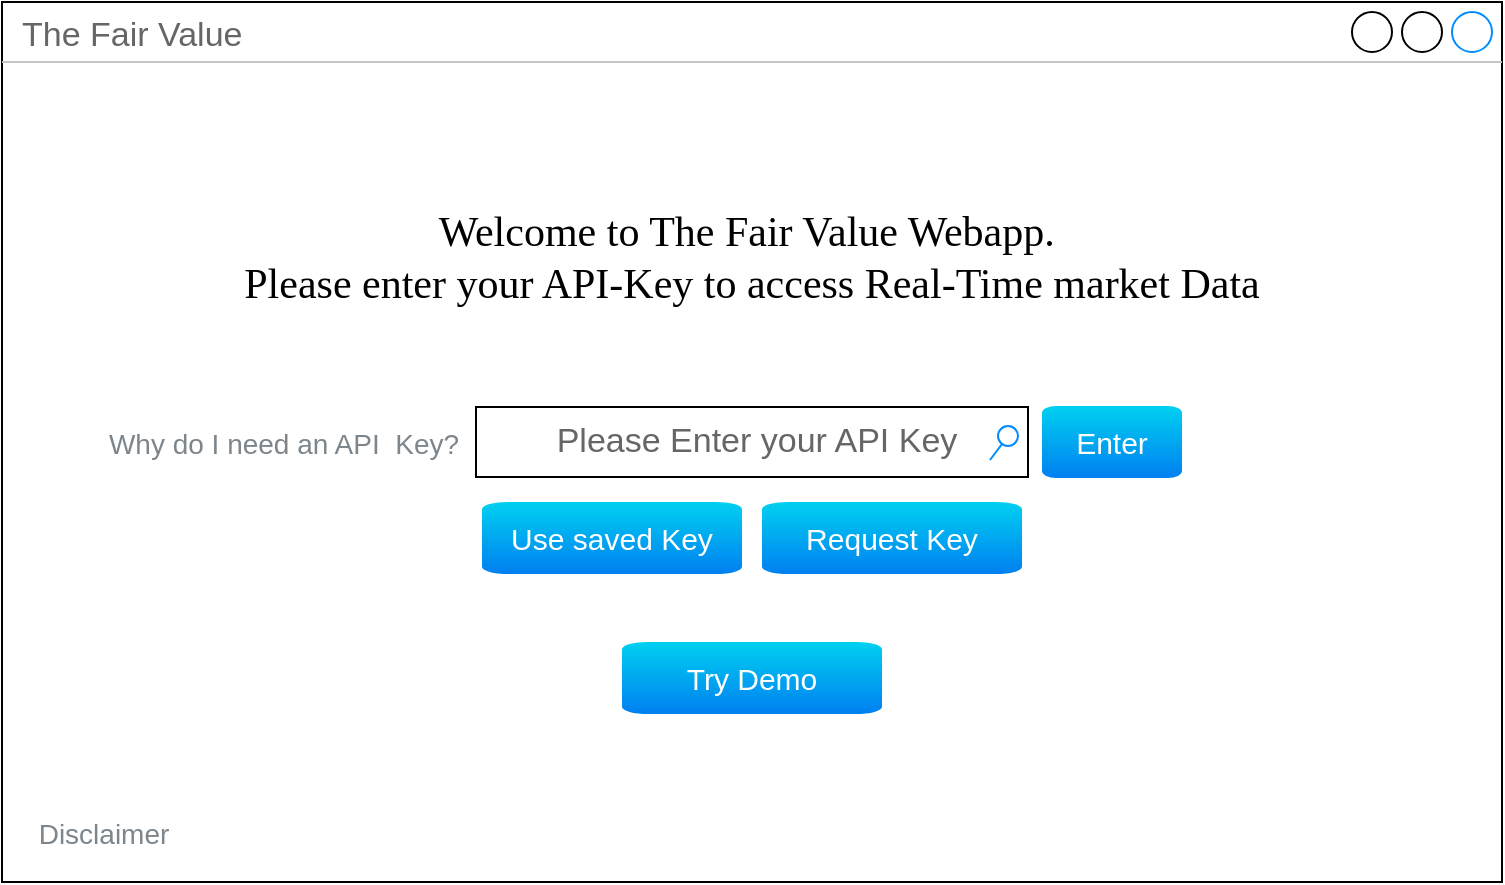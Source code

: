 <mxfile version="13.5.7" type="device" pages="6"><diagram id="nVEKs_tJ3gTtbINRgKGv" name="Opening Page"><mxGraphModel dx="1026" dy="531" grid="1" gridSize="10" guides="1" tooltips="1" connect="1" arrows="1" fold="1" page="1" pageScale="1" pageWidth="827" pageHeight="1169" math="0" shadow="0"><root><mxCell id="0"/><mxCell id="1" parent="0"/><mxCell id="dOfxBbaBbQwArY07A-sx-1" value="The Fair Value" style="strokeWidth=1;shadow=0;dashed=0;align=center;html=1;shape=mxgraph.mockup.containers.window;align=left;verticalAlign=top;spacingLeft=8;strokeColor2=#008cff;strokeColor3=#c4c4c4;fontColor=#666666;mainText=;fontSize=17;labelBackgroundColor=none;" parent="1" vertex="1"><mxGeometry x="39" y="40" width="750" height="440" as="geometry"/></mxCell><mxCell id="dOfxBbaBbQwArY07A-sx-3" value="Please Enter your API Key" style="strokeWidth=1;shadow=0;dashed=0;align=center;html=1;shape=mxgraph.mockup.forms.searchBox;mainText=;strokeColor2=#008cff;fontColor=#666666;fontSize=17;align=center;spacingLeft=3;sketch=0;" parent="1" vertex="1"><mxGeometry x="276" y="242.5" width="276" height="35" as="geometry"/></mxCell><mxCell id="dOfxBbaBbQwArY07A-sx-6" value="&lt;font style=&quot;font-size: 15px&quot;&gt;Enter&lt;/font&gt;" style="html=1;strokeWidth=1;shadow=0;dashed=0;shape=mxgraph.ios7ui.icon;fontSize=8;fontColor=#ffffff;buttonText=;whiteSpace=wrap;align=center;sketch=0;" parent="1" vertex="1"><mxGeometry x="559" y="242" width="70" height="36" as="geometry"/></mxCell><mxCell id="dOfxBbaBbQwArY07A-sx-7" value="&lt;font style=&quot;font-size: 15px&quot;&gt;Request Key&lt;/font&gt;" style="html=1;strokeWidth=1;shadow=0;dashed=0;shape=mxgraph.ios7ui.icon;fontSize=8;fontColor=#ffffff;buttonText=;whiteSpace=wrap;align=center;sketch=0;" parent="1" vertex="1"><mxGeometry x="419" y="290" width="130" height="36" as="geometry"/></mxCell><mxCell id="dOfxBbaBbQwArY07A-sx-8" value="&lt;font style=&quot;font-size: 15px&quot;&gt;Use saved Key&lt;/font&gt;" style="html=1;strokeWidth=1;shadow=0;dashed=0;shape=mxgraph.ios7ui.icon;fontSize=8;fontColor=#ffffff;buttonText=;whiteSpace=wrap;align=center;sketch=0;" parent="1" vertex="1"><mxGeometry x="279" y="290" width="130" height="36" as="geometry"/></mxCell><mxCell id="dOfxBbaBbQwArY07A-sx-10" value="&lt;div style=&quot;font-size: 21px&quot;&gt;&lt;font style=&quot;font-size: 21px&quot; face=&quot;Times New Roman&quot;&gt;Welcome to The Fair Value Webapp.&amp;nbsp;&lt;/font&gt;&lt;/div&gt;&lt;div style=&quot;font-size: 21px&quot;&gt;&lt;font style=&quot;font-size: 21px&quot; face=&quot;Times New Roman&quot;&gt;Please enter your API-Key to access Real-Time market Data&lt;/font&gt;&lt;/div&gt;" style="text;spacingTop=-5;whiteSpace=wrap;html=1;align=center;fontSize=12;fontFamily=Helvetica;fillColor=none;strokeColor=none;sketch=0;strokeWidth=2;" parent="1" vertex="1"><mxGeometry x="114" y="140" width="600" height="90" as="geometry"/></mxCell><mxCell id="_-XyivuAunnZv6YiNyWi-1" value="&lt;font style=&quot;font-size: 15px&quot;&gt;Try Demo&lt;/font&gt;" style="html=1;strokeWidth=1;shadow=0;dashed=0;shape=mxgraph.ios7ui.icon;fontSize=8;fontColor=#ffffff;buttonText=;whiteSpace=wrap;align=center;sketch=0;" parent="1" vertex="1"><mxGeometry x="349" y="360" width="130" height="36" as="geometry"/></mxCell><mxCell id="_-XyivuAunnZv6YiNyWi-6" value="Disclaimer" style="fillColor=none;strokeColor=none;fontSize=14;fontColor=#7D868C;" parent="1" vertex="1"><mxGeometry x="50" y="440" width="80" height="30" as="geometry"/></mxCell><mxCell id="_-XyivuAunnZv6YiNyWi-7" value="Why do I need an API  Key?" style="fillColor=none;strokeColor=none;fontSize=14;fontColor=#7D868C;" parent="1" vertex="1"><mxGeometry x="140" y="245" width="80" height="30" as="geometry"/></mxCell></root></mxGraphModel></diagram><diagram id="iYIM7AHswoP82UL5nYcG" name="Ticker Symbol Search"><mxGraphModel dx="1026" dy="531" grid="1" gridSize="10" guides="1" tooltips="1" connect="1" arrows="1" fold="1" page="1" pageScale="1" pageWidth="827" pageHeight="1169" math="0" shadow="0"><root><mxCell id="NiSIZVAwNdgrQR_E_oEu-0"/><mxCell id="NiSIZVAwNdgrQR_E_oEu-1" parent="NiSIZVAwNdgrQR_E_oEu-0"/><mxCell id="04xaJos0Sz_JxQjtoz8x-0" value="The Fair Value" style="strokeWidth=1;shadow=0;dashed=0;align=center;html=1;shape=mxgraph.mockup.containers.window;align=left;verticalAlign=top;spacingLeft=8;strokeColor2=#008cff;strokeColor3=#c4c4c4;fontColor=#666666;mainText=;fontSize=17;labelBackgroundColor=none;" parent="NiSIZVAwNdgrQR_E_oEu-1" vertex="1"><mxGeometry x="39" y="40" width="750" height="440" as="geometry"/></mxCell><mxCell id="04xaJos0Sz_JxQjtoz8x-1" value="Ticker Symbol" style="strokeWidth=1;shadow=0;dashed=0;align=center;html=1;shape=mxgraph.mockup.forms.searchBox;mainText=;strokeColor2=#008cff;fontColor=#666666;fontSize=17;align=center;spacingLeft=3;sketch=0;" parent="NiSIZVAwNdgrQR_E_oEu-1" vertex="1"><mxGeometry x="276" y="242.5" width="276" height="35" as="geometry"/></mxCell><mxCell id="04xaJos0Sz_JxQjtoz8x-2" value="&lt;font style=&quot;font-size: 15px&quot;&gt;Enter&lt;/font&gt;" style="html=1;strokeWidth=1;shadow=0;dashed=0;shape=mxgraph.ios7ui.icon;fontSize=8;fontColor=#ffffff;buttonText=;whiteSpace=wrap;align=center;sketch=0;" parent="NiSIZVAwNdgrQR_E_oEu-1" vertex="1"><mxGeometry x="559" y="242" width="70" height="36" as="geometry"/></mxCell><mxCell id="04xaJos0Sz_JxQjtoz8x-5" value="&lt;div style=&quot;font-size: 21px&quot;&gt;Please enter the stock ticker symbol of the company that should be analyzed (e.g. MSFT for Microsoft Corp.)&lt;/div&gt;" style="text;spacingTop=-5;whiteSpace=wrap;html=1;align=center;fontSize=12;fontFamily=Helvetica;fillColor=none;strokeColor=none;sketch=0;strokeWidth=2;" parent="NiSIZVAwNdgrQR_E_oEu-1" vertex="1"><mxGeometry x="114" y="140" width="600" height="90" as="geometry"/></mxCell></root></mxGraphModel></diagram><diagram name="Analysis Page: Overview" id="BSy3KXNof58JSF8q8rox"><mxGraphModel dx="1026" dy="531" grid="1" gridSize="10" guides="1" tooltips="1" connect="1" arrows="1" fold="1" page="1" pageScale="1" pageWidth="827" pageHeight="1169" math="0" shadow="0"><root><mxCell id="X8668vcdXq4yNYpaVhXL-0"/><mxCell id="X8668vcdXq4yNYpaVhXL-1" parent="X8668vcdXq4yNYpaVhXL-0"/><mxCell id="X8668vcdXq4yNYpaVhXL-2" value="" style="strokeWidth=1;shadow=0;dashed=0;align=center;html=1;shape=mxgraph.mockup.containers.window;align=left;verticalAlign=top;spacingLeft=8;strokeColor2=#008cff;strokeColor3=#c4c4c4;fontColor=#666666;mainText=;fontSize=17;labelBackgroundColor=none;" parent="X8668vcdXq4yNYpaVhXL-1" vertex="1"><mxGeometry x="74" y="40" width="750" height="440" as="geometry"/></mxCell><mxCell id="So_fX2Aqz84tCzvls4bz-134" value="Assets/Equities/Liabilities Analysis" style="strokeColor=inherit;fillColor=inherit;gradientColor=inherit;strokeWidth=1;shadow=0;dashed=0;align=center;html=1;shape=mxgraph.mockup.containers.rrect;rSize=0;fontSize=17;fontColor=#666666;" parent="X8668vcdXq4yNYpaVhXL-1" vertex="1"><mxGeometry x="465" y="40" width="265" height="25" as="geometry"/></mxCell><mxCell id="So_fX2Aqz84tCzvls4bz-132" value="Fair Value&amp;nbsp; Analysis" style="strokeColor=inherit;fillColor=inherit;gradientColor=inherit;strokeWidth=1;shadow=0;dashed=0;align=center;html=1;shape=mxgraph.mockup.containers.rrect;rSize=0;fontSize=17;fontColor=#666666;" parent="X8668vcdXq4yNYpaVhXL-1" vertex="1"><mxGeometry x="296" y="40" width="164" height="25" as="geometry"/></mxCell><mxCell id="So_fX2Aqz84tCzvls4bz-2" value="&lt;h1&gt;Company Name&lt;/h1&gt;&lt;p&gt;&lt;b&gt;Company Description:&lt;/b&gt;&lt;/p&gt;&lt;p&gt;Lorem ipsum dolor sit amet, consectetur adipisicing elit, sed do eiusmod tempor incididunt ut labore et dolore magna aliqua.&lt;/p&gt;Lorem ipsum dolor sit amet, consectetur adipisicing elit, sed do eiusmod tempor incididunt ut labore et dolore magna aliqua.&lt;br&gt;Lorem ipsum dolor sit amet, consectetur adipisicing elit, sed do eiusmod tempor incididunt ut labore et dolore magna aliqua." style="text;html=1;strokeColor=none;fillColor=none;spacing=5;spacingTop=-20;whiteSpace=wrap;overflow=hidden;rounded=0;" parent="X8668vcdXq4yNYpaVhXL-1" vertex="1"><mxGeometry x="95" y="80" width="460" height="180" as="geometry"/></mxCell><mxCell id="So_fX2Aqz84tCzvls4bz-3" value="" style="verticalLabelPosition=bottom;shadow=0;dashed=0;align=center;html=1;verticalAlign=top;strokeWidth=1;shape=mxgraph.mockup.graphics.lineChart;strokeColor=none;strokeColor2=#666666;strokeColor3=#008cff;strokeColor4=#dddddd;" parent="X8668vcdXq4yNYpaVhXL-1" vertex="1"><mxGeometry x="105" y="260" width="370" height="180" as="geometry"/></mxCell><mxCell id="So_fX2Aqz84tCzvls4bz-4" value="Historical stock price" style="text;html=1;strokeColor=none;fillColor=none;align=center;verticalAlign=middle;whiteSpace=wrap;rounded=0;" parent="X8668vcdXq4yNYpaVhXL-1" vertex="1"><mxGeometry x="146" y="450" width="150" height="20" as="geometry"/></mxCell><mxCell id="So_fX2Aqz84tCzvls4bz-5" value="" style="html=1;shadow=0;dashed=0;shape=mxgraph.bootstrap.rrect;rSize=5;strokeColor=#DFDFDF;html=1;whiteSpace=wrap;fillColor=#FFFFFF;fontColor=#000000;" parent="X8668vcdXq4yNYpaVhXL-1" vertex="1"><mxGeometry x="575" y="80" width="110" height="150" as="geometry"/></mxCell><mxCell id="So_fX2Aqz84tCzvls4bz-6" value="Market Cap." style="strokeColor=inherit;fillColor=inherit;gradientColor=inherit;fontColor=inherit;html=1;shadow=0;dashed=0;shape=mxgraph.bootstrap.topButton;rSize=5;perimeter=none;whiteSpace=wrap;resizeWidth=1;align=left;spacing=10;" parent="So_fX2Aqz84tCzvls4bz-5" vertex="1"><mxGeometry width="110" height="30" relative="1" as="geometry"/></mxCell><mxCell id="So_fX2Aqz84tCzvls4bz-7" value="&lt;pre style=&quot;overflow-wrap: break-word&quot;&gt;EBITDA&lt;/pre&gt;" style="strokeColor=inherit;fillColor=inherit;gradientColor=inherit;fontColor=inherit;html=1;shadow=0;dashed=0;perimeter=none;whiteSpace=wrap;resizeWidth=1;align=left;spacing=10;" parent="So_fX2Aqz84tCzvls4bz-5" vertex="1"><mxGeometry width="110" height="30" relative="1" as="geometry"><mxPoint y="30" as="offset"/></mxGeometry></mxCell><mxCell id="So_fX2Aqz84tCzvls4bz-8" value="P/E-Ratio" style="strokeColor=inherit;fillColor=inherit;gradientColor=inherit;fontColor=inherit;html=1;shadow=0;dashed=0;perimeter=none;whiteSpace=wrap;resizeWidth=1;align=left;spacing=10;" parent="So_fX2Aqz84tCzvls4bz-5" vertex="1"><mxGeometry width="110" height="30" relative="1" as="geometry"><mxPoint y="60" as="offset"/></mxGeometry></mxCell><mxCell id="So_fX2Aqz84tCzvls4bz-9" value="EPS" style="strokeColor=inherit;fillColor=inherit;gradientColor=inherit;fontColor=inherit;html=1;shadow=0;dashed=0;perimeter=none;whiteSpace=wrap;resizeWidth=1;align=left;spacing=10;" parent="So_fX2Aqz84tCzvls4bz-5" vertex="1"><mxGeometry width="110" height="30" relative="1" as="geometry"><mxPoint y="90" as="offset"/></mxGeometry></mxCell><mxCell id="So_fX2Aqz84tCzvls4bz-10" value="Div. per share" style="strokeColor=inherit;fillColor=inherit;gradientColor=inherit;fontColor=inherit;html=1;shadow=0;dashed=0;shape=mxgraph.bootstrap.bottomButton;rSize=5;perimeter=none;whiteSpace=wrap;resizeWidth=1;resizeHeight=0;align=left;spacing=10;" parent="So_fX2Aqz84tCzvls4bz-5" vertex="1"><mxGeometry y="1" width="110" height="30" relative="1" as="geometry"><mxPoint y="-30" as="offset"/></mxGeometry></mxCell><mxCell id="So_fX2Aqz84tCzvls4bz-38" value="" style="html=1;shadow=0;dashed=0;shape=mxgraph.bootstrap.rrect;rSize=5;strokeColor=#DFDFDF;html=1;whiteSpace=wrap;fillColor=#FFFFFF;fontColor=#000000;" parent="X8668vcdXq4yNYpaVhXL-1" vertex="1"><mxGeometry x="575" y="230" width="110" height="150" as="geometry"/></mxCell><mxCell id="So_fX2Aqz84tCzvls4bz-39" value="Div.Yield" style="strokeColor=inherit;fillColor=inherit;gradientColor=inherit;fontColor=inherit;html=1;shadow=0;dashed=0;shape=mxgraph.bootstrap.topButton;rSize=5;perimeter=none;whiteSpace=wrap;resizeWidth=1;align=left;spacing=10;" parent="So_fX2Aqz84tCzvls4bz-38" vertex="1"><mxGeometry width="110" height="30" relative="1" as="geometry"/></mxCell><mxCell id="So_fX2Aqz84tCzvls4bz-40" value="Payout ratio" style="strokeColor=inherit;fillColor=inherit;gradientColor=inherit;fontColor=inherit;html=1;shadow=0;dashed=0;perimeter=none;whiteSpace=wrap;resizeWidth=1;align=left;spacing=10;" parent="So_fX2Aqz84tCzvls4bz-38" vertex="1"><mxGeometry width="110" height="30" relative="1" as="geometry"><mxPoint y="30" as="offset"/></mxGeometry></mxCell><mxCell id="So_fX2Aqz84tCzvls4bz-41" value="52 Week High" style="strokeColor=inherit;fillColor=inherit;gradientColor=inherit;fontColor=inherit;html=1;shadow=0;dashed=0;perimeter=none;whiteSpace=wrap;resizeWidth=1;align=left;spacing=10;" parent="So_fX2Aqz84tCzvls4bz-38" vertex="1"><mxGeometry width="110" height="30" relative="1" as="geometry"><mxPoint y="60" as="offset"/></mxGeometry></mxCell><mxCell id="So_fX2Aqz84tCzvls4bz-42" value="52 Week Low" style="strokeColor=inherit;fillColor=inherit;gradientColor=inherit;fontColor=inherit;html=1;shadow=0;dashed=0;perimeter=none;whiteSpace=wrap;resizeWidth=1;align=left;spacing=10;" parent="So_fX2Aqz84tCzvls4bz-38" vertex="1"><mxGeometry width="110" height="30" relative="1" as="geometry"><mxPoint y="90" as="offset"/></mxGeometry></mxCell><mxCell id="So_fX2Aqz84tCzvls4bz-43" value="Book Value" style="strokeColor=inherit;fillColor=inherit;gradientColor=inherit;fontColor=inherit;html=1;shadow=0;dashed=0;shape=mxgraph.bootstrap.bottomButton;rSize=5;perimeter=none;whiteSpace=wrap;resizeWidth=1;resizeHeight=0;align=left;spacing=10;" parent="So_fX2Aqz84tCzvls4bz-38" vertex="1"><mxGeometry y="1" width="110" height="30" relative="1" as="geometry"><mxPoint y="-30" as="offset"/></mxGeometry></mxCell><mxCell id="So_fX2Aqz84tCzvls4bz-44" value="" style="html=1;shadow=0;dashed=0;shape=mxgraph.bootstrap.rrect;rSize=5;strokeColor=#DFDFDF;html=1;whiteSpace=wrap;fillColor=#FFFFFF;fontColor=#000000;" parent="X8668vcdXq4yNYpaVhXL-1" vertex="1"><mxGeometry x="575" y="380" width="110" height="90" as="geometry"/></mxCell><mxCell id="So_fX2Aqz84tCzvls4bz-45" value="?" style="strokeColor=inherit;fillColor=inherit;gradientColor=inherit;fontColor=inherit;html=1;shadow=0;dashed=0;shape=mxgraph.bootstrap.topButton;rSize=5;perimeter=none;whiteSpace=wrap;resizeWidth=1;align=left;spacing=10;" parent="So_fX2Aqz84tCzvls4bz-44" vertex="1"><mxGeometry width="110" height="30" relative="1" as="geometry"/></mxCell><mxCell id="So_fX2Aqz84tCzvls4bz-46" value="?" style="strokeColor=inherit;fillColor=inherit;gradientColor=inherit;fontColor=inherit;html=1;shadow=0;dashed=0;perimeter=none;whiteSpace=wrap;resizeWidth=1;align=left;spacing=10;" parent="So_fX2Aqz84tCzvls4bz-44" vertex="1"><mxGeometry width="110" height="30" relative="1" as="geometry"><mxPoint y="30" as="offset"/></mxGeometry></mxCell><mxCell id="So_fX2Aqz84tCzvls4bz-47" value="?" style="strokeColor=inherit;fillColor=inherit;gradientColor=inherit;fontColor=inherit;html=1;shadow=0;dashed=0;perimeter=none;whiteSpace=wrap;resizeWidth=1;align=left;spacing=10;" parent="So_fX2Aqz84tCzvls4bz-44" vertex="1"><mxGeometry width="110" height="30" relative="1" as="geometry"><mxPoint y="60" as="offset"/></mxGeometry></mxCell><mxCell id="So_fX2Aqz84tCzvls4bz-68" value="" style="html=1;shadow=0;dashed=0;shape=mxgraph.bootstrap.rrect;rSize=5;strokeColor=#DFDFDF;html=1;whiteSpace=wrap;fillColor=#FFFFFF;fontColor=#000000;" parent="X8668vcdXq4yNYpaVhXL-1" vertex="1"><mxGeometry x="695" y="80" width="110" height="150" as="geometry"/></mxCell><mxCell id="So_fX2Aqz84tCzvls4bz-69" value="x" style="strokeColor=inherit;fillColor=inherit;gradientColor=inherit;fontColor=inherit;html=1;shadow=0;dashed=0;shape=mxgraph.bootstrap.topButton;rSize=5;perimeter=none;whiteSpace=wrap;resizeWidth=1;align=left;spacing=10;" parent="So_fX2Aqz84tCzvls4bz-68" vertex="1"><mxGeometry width="110" height="30" relative="1" as="geometry"/></mxCell><mxCell id="So_fX2Aqz84tCzvls4bz-70" value="y" style="strokeColor=inherit;fillColor=inherit;gradientColor=inherit;fontColor=inherit;html=1;shadow=0;dashed=0;perimeter=none;whiteSpace=wrap;resizeWidth=1;align=left;spacing=10;" parent="So_fX2Aqz84tCzvls4bz-68" vertex="1"><mxGeometry width="110" height="30" relative="1" as="geometry"><mxPoint y="30" as="offset"/></mxGeometry></mxCell><mxCell id="So_fX2Aqz84tCzvls4bz-71" value="c" style="strokeColor=inherit;fillColor=inherit;gradientColor=inherit;fontColor=inherit;html=1;shadow=0;dashed=0;perimeter=none;whiteSpace=wrap;resizeWidth=1;align=left;spacing=10;" parent="So_fX2Aqz84tCzvls4bz-68" vertex="1"><mxGeometry width="110" height="30" relative="1" as="geometry"><mxPoint y="60" as="offset"/></mxGeometry></mxCell><mxCell id="So_fX2Aqz84tCzvls4bz-72" value="v" style="strokeColor=inherit;fillColor=inherit;gradientColor=inherit;fontColor=inherit;html=1;shadow=0;dashed=0;perimeter=none;whiteSpace=wrap;resizeWidth=1;align=left;spacing=10;" parent="So_fX2Aqz84tCzvls4bz-68" vertex="1"><mxGeometry width="110" height="30" relative="1" as="geometry"><mxPoint y="90" as="offset"/></mxGeometry></mxCell><mxCell id="So_fX2Aqz84tCzvls4bz-73" value="b" style="strokeColor=inherit;fillColor=inherit;gradientColor=inherit;fontColor=inherit;html=1;shadow=0;dashed=0;shape=mxgraph.bootstrap.bottomButton;rSize=5;perimeter=none;whiteSpace=wrap;resizeWidth=1;resizeHeight=0;align=left;spacing=10;" parent="So_fX2Aqz84tCzvls4bz-68" vertex="1"><mxGeometry y="1" width="110" height="30" relative="1" as="geometry"><mxPoint y="-30" as="offset"/></mxGeometry></mxCell><mxCell id="So_fX2Aqz84tCzvls4bz-74" value="" style="html=1;shadow=0;dashed=0;shape=mxgraph.bootstrap.rrect;rSize=5;strokeColor=#DFDFDF;html=1;whiteSpace=wrap;fillColor=#FFFFFF;fontColor=#000000;" parent="X8668vcdXq4yNYpaVhXL-1" vertex="1"><mxGeometry x="695" y="230" width="110" height="150" as="geometry"/></mxCell><mxCell id="So_fX2Aqz84tCzvls4bz-75" value="n" style="strokeColor=inherit;fillColor=inherit;gradientColor=inherit;fontColor=inherit;html=1;shadow=0;dashed=0;shape=mxgraph.bootstrap.topButton;rSize=5;perimeter=none;whiteSpace=wrap;resizeWidth=1;align=left;spacing=10;" parent="So_fX2Aqz84tCzvls4bz-74" vertex="1"><mxGeometry width="110" height="30" relative="1" as="geometry"/></mxCell><mxCell id="So_fX2Aqz84tCzvls4bz-76" value="m" style="strokeColor=inherit;fillColor=inherit;gradientColor=inherit;fontColor=inherit;html=1;shadow=0;dashed=0;perimeter=none;whiteSpace=wrap;resizeWidth=1;align=left;spacing=10;" parent="So_fX2Aqz84tCzvls4bz-74" vertex="1"><mxGeometry width="110" height="30" relative="1" as="geometry"><mxPoint y="30" as="offset"/></mxGeometry></mxCell><mxCell id="So_fX2Aqz84tCzvls4bz-77" value="a" style="strokeColor=inherit;fillColor=inherit;gradientColor=inherit;fontColor=inherit;html=1;shadow=0;dashed=0;perimeter=none;whiteSpace=wrap;resizeWidth=1;align=left;spacing=10;" parent="So_fX2Aqz84tCzvls4bz-74" vertex="1"><mxGeometry width="110" height="30" relative="1" as="geometry"><mxPoint y="60" as="offset"/></mxGeometry></mxCell><mxCell id="So_fX2Aqz84tCzvls4bz-78" value="s" style="strokeColor=inherit;fillColor=inherit;gradientColor=inherit;fontColor=inherit;html=1;shadow=0;dashed=0;perimeter=none;whiteSpace=wrap;resizeWidth=1;align=left;spacing=10;" parent="So_fX2Aqz84tCzvls4bz-74" vertex="1"><mxGeometry width="110" height="30" relative="1" as="geometry"><mxPoint y="90" as="offset"/></mxGeometry></mxCell><mxCell id="So_fX2Aqz84tCzvls4bz-79" value="f" style="strokeColor=inherit;fillColor=inherit;gradientColor=inherit;fontColor=inherit;html=1;shadow=0;dashed=0;shape=mxgraph.bootstrap.bottomButton;rSize=5;perimeter=none;whiteSpace=wrap;resizeWidth=1;resizeHeight=0;align=left;spacing=10;" parent="So_fX2Aqz84tCzvls4bz-74" vertex="1"><mxGeometry y="1" width="110" height="30" relative="1" as="geometry"><mxPoint y="-30" as="offset"/></mxGeometry></mxCell><mxCell id="So_fX2Aqz84tCzvls4bz-80" value="" style="html=1;shadow=0;dashed=0;shape=mxgraph.bootstrap.rrect;rSize=5;strokeColor=#DFDFDF;html=1;whiteSpace=wrap;fillColor=#FFFFFF;fontColor=#000000;" parent="X8668vcdXq4yNYpaVhXL-1" vertex="1"><mxGeometry x="695" y="380" width="110" height="90" as="geometry"/></mxCell><mxCell id="So_fX2Aqz84tCzvls4bz-81" value="g" style="strokeColor=inherit;fillColor=inherit;gradientColor=inherit;fontColor=inherit;html=1;shadow=0;dashed=0;shape=mxgraph.bootstrap.topButton;rSize=5;perimeter=none;whiteSpace=wrap;resizeWidth=1;align=left;spacing=10;" parent="So_fX2Aqz84tCzvls4bz-80" vertex="1"><mxGeometry width="110" height="30" relative="1" as="geometry"/></mxCell><mxCell id="So_fX2Aqz84tCzvls4bz-82" value="h" style="strokeColor=inherit;fillColor=inherit;gradientColor=inherit;fontColor=inherit;html=1;shadow=0;dashed=0;perimeter=none;whiteSpace=wrap;resizeWidth=1;align=left;spacing=10;" parent="So_fX2Aqz84tCzvls4bz-80" vertex="1"><mxGeometry width="110" height="30" relative="1" as="geometry"><mxPoint y="30" as="offset"/></mxGeometry></mxCell><mxCell id="So_fX2Aqz84tCzvls4bz-83" value="j" style="strokeColor=inherit;fillColor=inherit;gradientColor=inherit;fontColor=inherit;html=1;shadow=0;dashed=0;perimeter=none;whiteSpace=wrap;resizeWidth=1;align=left;spacing=10;" parent="So_fX2Aqz84tCzvls4bz-80" vertex="1"><mxGeometry width="110" height="30" relative="1" as="geometry"><mxPoint y="60" as="offset"/></mxGeometry></mxCell><mxCell id="So_fX2Aqz84tCzvls4bz-127" value="" style="strokeWidth=1;shadow=0;dashed=0;align=center;html=1;shape=mxgraph.mockup.containers.marginRect2;rectMarginTop=32;strokeColor=#666666;gradientColor=none;" parent="X8668vcdXq4yNYpaVhXL-1" vertex="1"><mxGeometry x="74" y="40" width="626" height="30" as="geometry"/></mxCell><mxCell id="So_fX2Aqz84tCzvls4bz-129" value="Overview" style="strokeWidth=1;shadow=0;dashed=0;align=center;html=1;shape=mxgraph.mockup.containers.rrect;rSize=0;fontSize=17;fontColor=#ffffff;strokeColor=#008cff;fillColor=#008cff;" parent="So_fX2Aqz84tCzvls4bz-127" vertex="1"><mxGeometry width="90" height="25" relative="1" as="geometry"><mxPoint as="offset"/></mxGeometry></mxCell><mxCell id="So_fX2Aqz84tCzvls4bz-130" value="Fundamentals" style="strokeColor=inherit;fillColor=inherit;gradientColor=inherit;strokeWidth=1;shadow=0;dashed=0;align=center;html=1;shape=mxgraph.mockup.containers.rrect;rSize=0;fontSize=17;fontColor=#666666;gradientColor=none;" parent="So_fX2Aqz84tCzvls4bz-127" vertex="1"><mxGeometry width="120" height="25" relative="1" as="geometry"><mxPoint x="96" as="offset"/></mxGeometry></mxCell><mxCell id="So_fX2Aqz84tCzvls4bz-131" value="" style="strokeWidth=1;shadow=0;dashed=0;align=center;html=1;shape=mxgraph.mockup.containers.topButton;rSize=5;strokeColor=#008cff;fillColor=#008cff;gradientColor=none;resizeWidth=1;movable=0;deletable=1;" parent="So_fX2Aqz84tCzvls4bz-127" vertex="1"><mxGeometry width="626" height="7" relative="1" as="geometry"><mxPoint y="25" as="offset"/></mxGeometry></mxCell><mxCell id="So_fX2Aqz84tCzvls4bz-133" value="&lt;font style=&quot;font-size: 11px&quot;&gt;Time Frame&lt;/font&gt;" style="strokeWidth=1;shadow=0;dashed=0;align=center;html=1;shape=mxgraph.mockup.forms.comboBox;strokeColor=#999999;fillColor=#ddeeff;align=left;fillColor2=#aaddff;mainText=;fontColor=#666666;fontSize=17;spacingLeft=3;" parent="X8668vcdXq4yNYpaVhXL-1" vertex="1"><mxGeometry x="320" y="440" width="136" height="31" as="geometry"/></mxCell></root></mxGraphModel></diagram><diagram name="Analysis Page: Fundamentals" id="iD0R3KRS_umVIPXY3lJf"><mxGraphModel dx="1026" dy="531" grid="1" gridSize="10" guides="1" tooltips="1" connect="1" arrows="1" fold="1" page="1" pageScale="1" pageWidth="827" pageHeight="1169" math="0" shadow="0"><root><mxCell id="0MN5usVPRWpZfKrXAKJf-0"/><mxCell id="0MN5usVPRWpZfKrXAKJf-1" parent="0MN5usVPRWpZfKrXAKJf-0"/><mxCell id="0MN5usVPRWpZfKrXAKJf-2" value="" style="strokeWidth=1;shadow=0;dashed=0;align=center;html=1;shape=mxgraph.mockup.containers.window;align=left;verticalAlign=top;spacingLeft=8;strokeColor2=#008cff;strokeColor3=#c4c4c4;fontColor=#666666;mainText=;fontSize=17;labelBackgroundColor=none;" parent="0MN5usVPRWpZfKrXAKJf-1" vertex="1"><mxGeometry x="74" y="40" width="750" height="1090" as="geometry"/></mxCell><mxCell id="0MN5usVPRWpZfKrXAKJf-4" value="" style="verticalLabelPosition=bottom;shadow=0;dashed=0;align=center;html=1;verticalAlign=top;strokeWidth=1;shape=mxgraph.mockup.graphics.lineChart;strokeColor=none;strokeColor2=#666666;strokeColor3=#008cff;strokeColor4=#dddddd;" parent="0MN5usVPRWpZfKrXAKJf-1" vertex="1"><mxGeometry x="110" y="80" width="570" height="260" as="geometry"/></mxCell><mxCell id="0MN5usVPRWpZfKrXAKJf-5" value="Total Revenue" style="text;html=1;strokeColor=none;fillColor=none;align=center;verticalAlign=middle;whiteSpace=wrap;rounded=0;" parent="0MN5usVPRWpZfKrXAKJf-1" vertex="1"><mxGeometry x="480" y="140" width="150" height="20" as="geometry"/></mxCell><mxCell id="tzyrLy3UDBMMnlAxcU_k-0" value="" style="strokeWidth=1;shadow=0;dashed=0;align=center;html=1;shape=mxgraph.mockup.containers.marginRect2;rectMarginTop=32;strokeColor=#666666;gradientColor=none;" parent="0MN5usVPRWpZfKrXAKJf-1" vertex="1"><mxGeometry x="74" y="40" width="656" height="30" as="geometry"/></mxCell><mxCell id="tzyrLy3UDBMMnlAxcU_k-1" value="Fundamentals" style="strokeWidth=1;shadow=0;dashed=0;align=center;html=1;shape=mxgraph.mockup.containers.rrect;rSize=0;fontSize=17;fontColor=#ffffff;strokeColor=#008cff;fillColor=#008cff;" parent="tzyrLy3UDBMMnlAxcU_k-0" vertex="1"><mxGeometry width="130" height="25" relative="1" as="geometry"><mxPoint x="86" y="2.5" as="offset"/></mxGeometry></mxCell><mxCell id="tzyrLy3UDBMMnlAxcU_k-2" value="Overview" style="strokeColor=inherit;fillColor=inherit;gradientColor=inherit;strokeWidth=1;shadow=0;dashed=0;align=center;html=1;shape=mxgraph.mockup.containers.rrect;rSize=0;fontSize=17;fontColor=#666666;gradientColor=none;" parent="tzyrLy3UDBMMnlAxcU_k-0" vertex="1"><mxGeometry width="80" height="25" relative="1" as="geometry"><mxPoint as="offset"/></mxGeometry></mxCell><mxCell id="tzyrLy3UDBMMnlAxcU_k-3" value="" style="strokeWidth=1;shadow=0;dashed=0;align=center;html=1;shape=mxgraph.mockup.containers.topButton;rSize=5;strokeColor=#008cff;fillColor=#008cff;gradientColor=none;resizeWidth=1;movable=0;deletable=1;" parent="tzyrLy3UDBMMnlAxcU_k-0" vertex="1"><mxGeometry width="656" height="7" relative="1" as="geometry"><mxPoint y="25" as="offset"/></mxGeometry></mxCell><mxCell id="Enzaifo2Dg0cFHqHRtpE-0" value="Assets/Equities/Liabilities Analysis" style="strokeColor=inherit;fillColor=inherit;gradientColor=inherit;strokeWidth=1;shadow=0;dashed=0;align=center;html=1;shape=mxgraph.mockup.containers.rrect;rSize=0;fontSize=17;fontColor=#666666;" parent="0MN5usVPRWpZfKrXAKJf-1" vertex="1"><mxGeometry x="296" y="40" width="265" height="25" as="geometry"/></mxCell><mxCell id="Enzaifo2Dg0cFHqHRtpE-1" value="Fair Value&amp;nbsp; Analysis" style="strokeColor=inherit;fillColor=inherit;gradientColor=inherit;strokeWidth=1;shadow=0;dashed=0;align=center;html=1;shape=mxgraph.mockup.containers.rrect;rSize=0;fontSize=17;fontColor=#666666;" parent="0MN5usVPRWpZfKrXAKJf-1" vertex="1"><mxGeometry x="566" y="40" width="164" height="25" as="geometry"/></mxCell><mxCell id="b7afxGRV0bs3J7Gaqbq8-0" value="time periods" style="text;html=1;strokeColor=none;fillColor=none;align=center;verticalAlign=middle;whiteSpace=wrap;rounded=0;" parent="0MN5usVPRWpZfKrXAKJf-1" vertex="1"><mxGeometry x="415" y="360" width="40" height="20" as="geometry"/></mxCell><mxCell id="b7afxGRV0bs3J7Gaqbq8-1" value="Income in $" style="text;html=1;strokeColor=none;fillColor=none;align=center;verticalAlign=middle;whiteSpace=wrap;rounded=0;" parent="0MN5usVPRWpZfKrXAKJf-1" vertex="1"><mxGeometry x="74" y="150" width="60" height="20" as="geometry"/></mxCell><mxCell id="b7afxGRV0bs3J7Gaqbq8-2" value="" style="endArrow=classic;html=1;entryX=1.001;entryY=0.199;entryDx=0;entryDy=0;entryPerimeter=0;exitX=1;exitY=1.005;exitDx=0;exitDy=0;exitPerimeter=0;" parent="0MN5usVPRWpZfKrXAKJf-1" source="0MN5usVPRWpZfKrXAKJf-4" target="0MN5usVPRWpZfKrXAKJf-4" edge="1"><mxGeometry width="50" height="50" relative="1" as="geometry"><mxPoint x="780" y="340" as="sourcePoint"/><mxPoint x="830" y="290" as="targetPoint"/><Array as="points"/></mxGeometry></mxCell><mxCell id="b7afxGRV0bs3J7Gaqbq8-3" value="Margins %" style="text;html=1;strokeColor=none;fillColor=none;align=center;verticalAlign=middle;whiteSpace=wrap;rounded=0;" parent="0MN5usVPRWpZfKrXAKJf-1" vertex="1"><mxGeometry x="680" y="240" width="60" height="20" as="geometry"/></mxCell><mxCell id="b7afxGRV0bs3J7Gaqbq8-5" value="" style="strokeWidth=1;shadow=0;dashed=0;align=center;html=1;shape=mxgraph.mockup.forms.rrect;rSize=0;strokeColor=#999999;" parent="0MN5usVPRWpZfKrXAKJf-1" vertex="1"><mxGeometry x="110" y="390" width="660" height="30" as="geometry"/></mxCell><mxCell id="b7afxGRV0bs3J7Gaqbq8-6" value="Income Y1" style="strokeColor=inherit;fillColor=inherit;gradientColor=inherit;strokeWidth=1;shadow=0;dashed=0;align=center;html=1;shape=mxgraph.mockup.forms.rrect;rSize=0;fontSize=17;fontColor=#666666;" parent="b7afxGRV0bs3J7Gaqbq8-5" vertex="1"><mxGeometry width="110" height="30" as="geometry"/></mxCell><mxCell id="b7afxGRV0bs3J7Gaqbq8-7" value="Income Y2" style="strokeColor=inherit;fillColor=inherit;gradientColor=inherit;strokeWidth=1;shadow=0;dashed=0;align=center;html=1;shape=mxgraph.mockup.forms.rrect;rSize=0;fontSize=17;fontColor=#666666;" parent="b7afxGRV0bs3J7Gaqbq8-5" vertex="1"><mxGeometry x="110" width="110" height="30" as="geometry"/></mxCell><mxCell id="b7afxGRV0bs3J7Gaqbq8-8" value="Income Y3" style="strokeColor=inherit;fillColor=inherit;gradientColor=inherit;strokeWidth=1;shadow=0;dashed=0;align=center;html=1;shape=mxgraph.mockup.forms.rrect;rSize=0;fontSize=17;fontColor=#666666;" parent="b7afxGRV0bs3J7Gaqbq8-5" vertex="1"><mxGeometry x="220" width="110" height="30" as="geometry"/></mxCell><mxCell id="b7afxGRV0bs3J7Gaqbq8-9" value="Income Y4" style="strokeColor=inherit;fillColor=inherit;gradientColor=inherit;strokeWidth=1;shadow=0;dashed=0;align=center;html=1;shape=mxgraph.mockup.forms.rrect;rSize=0;fontSize=17;fontColor=#666666;" parent="b7afxGRV0bs3J7Gaqbq8-5" vertex="1"><mxGeometry x="330" width="110" height="30" as="geometry"/></mxCell><mxCell id="b7afxGRV0bs3J7Gaqbq8-10" value="Income Y5" style="strokeColor=inherit;fillColor=inherit;gradientColor=inherit;strokeWidth=1;shadow=0;dashed=0;align=center;html=1;shape=mxgraph.mockup.forms.rrect;rSize=0;fontSize=17;fontColor=#666666;" parent="b7afxGRV0bs3J7Gaqbq8-5" vertex="1"><mxGeometry x="440" width="110" height="30" as="geometry"/></mxCell><mxCell id="b7afxGRV0bs3J7Gaqbq8-11" value="Mean change" style="strokeColor=inherit;fillColor=inherit;gradientColor=inherit;strokeWidth=1;shadow=0;dashed=0;align=center;html=1;shape=mxgraph.mockup.forms.rrect;rSize=0;fontSize=17;fontColor=#666666;" parent="b7afxGRV0bs3J7Gaqbq8-5" vertex="1"><mxGeometry x="550" width="110" height="30" as="geometry"/></mxCell><mxCell id="b7afxGRV0bs3J7Gaqbq8-14" value="" style="strokeWidth=1;shadow=0;dashed=0;align=center;html=1;shape=mxgraph.mockup.forms.rrect;rSize=0;strokeColor=#999999;" parent="0MN5usVPRWpZfKrXAKJf-1" vertex="1"><mxGeometry x="110" y="480" width="660" height="30" as="geometry"/></mxCell><mxCell id="b7afxGRV0bs3J7Gaqbq8-15" value="Gross mar Y1" style="strokeColor=inherit;fillColor=inherit;gradientColor=inherit;strokeWidth=1;shadow=0;dashed=0;align=center;html=1;shape=mxgraph.mockup.forms.rrect;rSize=0;fontSize=17;fontColor=#666666;" parent="b7afxGRV0bs3J7Gaqbq8-14" vertex="1"><mxGeometry width="110" height="30" as="geometry"/></mxCell><mxCell id="b7afxGRV0bs3J7Gaqbq8-16" value="Gross mar&amp;nbsp;&amp;nbsp;Y2" style="strokeColor=inherit;fillColor=inherit;gradientColor=inherit;strokeWidth=1;shadow=0;dashed=0;align=center;html=1;shape=mxgraph.mockup.forms.rrect;rSize=0;fontSize=17;fontColor=#666666;" parent="b7afxGRV0bs3J7Gaqbq8-14" vertex="1"><mxGeometry x="110" width="110" height="30" as="geometry"/></mxCell><mxCell id="b7afxGRV0bs3J7Gaqbq8-17" value="Gross mar&amp;nbsp;&amp;nbsp;Y3" style="strokeColor=inherit;fillColor=inherit;gradientColor=inherit;strokeWidth=1;shadow=0;dashed=0;align=center;html=1;shape=mxgraph.mockup.forms.rrect;rSize=0;fontSize=17;fontColor=#666666;" parent="b7afxGRV0bs3J7Gaqbq8-14" vertex="1"><mxGeometry x="220" width="110" height="30" as="geometry"/></mxCell><mxCell id="b7afxGRV0bs3J7Gaqbq8-18" value="Gross mar&amp;nbsp;&amp;nbsp;Y4" style="strokeColor=inherit;fillColor=inherit;gradientColor=inherit;strokeWidth=1;shadow=0;dashed=0;align=center;html=1;shape=mxgraph.mockup.forms.rrect;rSize=0;fontSize=17;fontColor=#666666;" parent="b7afxGRV0bs3J7Gaqbq8-14" vertex="1"><mxGeometry x="330" width="110" height="30" as="geometry"/></mxCell><mxCell id="b7afxGRV0bs3J7Gaqbq8-19" value="Gross mar&amp;nbsp;&amp;nbsp;Y5" style="strokeColor=inherit;fillColor=inherit;gradientColor=inherit;strokeWidth=1;shadow=0;dashed=0;align=center;html=1;shape=mxgraph.mockup.forms.rrect;rSize=0;fontSize=17;fontColor=#666666;" parent="b7afxGRV0bs3J7Gaqbq8-14" vertex="1"><mxGeometry x="440" width="110" height="30" as="geometry"/></mxCell><mxCell id="b7afxGRV0bs3J7Gaqbq8-20" value="Mean change" style="strokeColor=inherit;fillColor=inherit;gradientColor=inherit;strokeWidth=1;shadow=0;dashed=0;align=center;html=1;shape=mxgraph.mockup.forms.rrect;rSize=0;fontSize=17;fontColor=#666666;" parent="b7afxGRV0bs3J7Gaqbq8-14" vertex="1"><mxGeometry x="550" width="110" height="30" as="geometry"/></mxCell><mxCell id="b7afxGRV0bs3J7Gaqbq8-21" value="" style="strokeWidth=1;shadow=0;dashed=0;align=center;html=1;shape=mxgraph.mockup.forms.rrect;rSize=0;strokeColor=#999999;" parent="0MN5usVPRWpZfKrXAKJf-1" vertex="1"><mxGeometry x="110" y="510" width="660" height="30" as="geometry"/></mxCell><mxCell id="b7afxGRV0bs3J7Gaqbq8-22" value="Net mar Y1" style="strokeColor=inherit;fillColor=inherit;gradientColor=inherit;strokeWidth=1;shadow=0;dashed=0;align=center;html=1;shape=mxgraph.mockup.forms.rrect;rSize=0;fontSize=17;fontColor=#666666;" parent="b7afxGRV0bs3J7Gaqbq8-21" vertex="1"><mxGeometry width="110" height="30" as="geometry"/></mxCell><mxCell id="b7afxGRV0bs3J7Gaqbq8-23" value="Net mar&amp;nbsp;&amp;nbsp;Y2" style="strokeColor=inherit;fillColor=inherit;gradientColor=inherit;strokeWidth=1;shadow=0;dashed=0;align=center;html=1;shape=mxgraph.mockup.forms.rrect;rSize=0;fontSize=17;fontColor=#666666;" parent="b7afxGRV0bs3J7Gaqbq8-21" vertex="1"><mxGeometry x="110" width="110" height="30" as="geometry"/></mxCell><mxCell id="b7afxGRV0bs3J7Gaqbq8-24" value="Net mar&amp;nbsp;&amp;nbsp;Y3" style="strokeColor=inherit;fillColor=inherit;gradientColor=inherit;strokeWidth=1;shadow=0;dashed=0;align=center;html=1;shape=mxgraph.mockup.forms.rrect;rSize=0;fontSize=17;fontColor=#666666;" parent="b7afxGRV0bs3J7Gaqbq8-21" vertex="1"><mxGeometry x="220" width="110" height="30" as="geometry"/></mxCell><mxCell id="b7afxGRV0bs3J7Gaqbq8-25" value="Net mar&amp;nbsp;&amp;nbsp;Y4" style="strokeColor=inherit;fillColor=inherit;gradientColor=inherit;strokeWidth=1;shadow=0;dashed=0;align=center;html=1;shape=mxgraph.mockup.forms.rrect;rSize=0;fontSize=17;fontColor=#666666;" parent="b7afxGRV0bs3J7Gaqbq8-21" vertex="1"><mxGeometry x="330" width="110" height="30" as="geometry"/></mxCell><mxCell id="b7afxGRV0bs3J7Gaqbq8-26" value="Net mar&amp;nbsp;&amp;nbsp;Y5" style="strokeColor=inherit;fillColor=inherit;gradientColor=inherit;strokeWidth=1;shadow=0;dashed=0;align=center;html=1;shape=mxgraph.mockup.forms.rrect;rSize=0;fontSize=17;fontColor=#666666;" parent="b7afxGRV0bs3J7Gaqbq8-21" vertex="1"><mxGeometry x="440" width="110" height="30" as="geometry"/></mxCell><mxCell id="b7afxGRV0bs3J7Gaqbq8-27" value="Mean change" style="strokeColor=inherit;fillColor=inherit;gradientColor=inherit;strokeWidth=1;shadow=0;dashed=0;align=center;html=1;shape=mxgraph.mockup.forms.rrect;rSize=0;fontSize=17;fontColor=#666666;" parent="b7afxGRV0bs3J7Gaqbq8-21" vertex="1"><mxGeometry x="550" width="110" height="30" as="geometry"/></mxCell><mxCell id="b7afxGRV0bs3J7Gaqbq8-28" value="" style="verticalLabelPosition=bottom;shadow=0;dashed=0;align=center;html=1;verticalAlign=top;strokeWidth=1;shape=mxgraph.mockup.graphics.lineChart;strokeColor=none;strokeColor2=#666666;strokeColor3=#008cff;strokeColor4=#dddddd;" parent="0MN5usVPRWpZfKrXAKJf-1" vertex="1"><mxGeometry x="110" y="610" width="570" height="260" as="geometry"/></mxCell><mxCell id="b7afxGRV0bs3J7Gaqbq8-29" value="" style="endArrow=none;dashed=1;html=1;dashPattern=1 3;strokeWidth=2;exitX=0.022;exitY=1;exitDx=0;exitDy=0;exitPerimeter=0;entryX=0.86;entryY=0.654;entryDx=0;entryDy=0;entryPerimeter=0;" parent="0MN5usVPRWpZfKrXAKJf-1" source="b7afxGRV0bs3J7Gaqbq8-31" target="0MN5usVPRWpZfKrXAKJf-4" edge="1"><mxGeometry width="50" height="50" relative="1" as="geometry"><mxPoint x="360" y="420" as="sourcePoint"/><mxPoint x="410" y="370" as="targetPoint"/><Array as="points"><mxPoint x="210" y="300"/><mxPoint x="280" y="280"/><mxPoint x="420" y="270"/></Array></mxGeometry></mxCell><mxCell id="b7afxGRV0bs3J7Gaqbq8-30" value="Gross Margin" style="text;html=1;strokeColor=none;fillColor=none;align=center;verticalAlign=middle;whiteSpace=wrap;rounded=0;" parent="0MN5usVPRWpZfKrXAKJf-1" vertex="1"><mxGeometry x="414" y="190" width="150" height="20" as="geometry"/></mxCell><mxCell id="b7afxGRV0bs3J7Gaqbq8-32" value="" style="endArrow=none;dashed=1;html=1;entryX=0.825;entryY=0.808;entryDx=0;entryDy=0;entryPerimeter=0;" parent="0MN5usVPRWpZfKrXAKJf-1" target="0MN5usVPRWpZfKrXAKJf-4" edge="1"><mxGeometry width="50" height="50" relative="1" as="geometry"><mxPoint x="130" y="340" as="sourcePoint"/><mxPoint x="400" y="240" as="targetPoint"/><Array as="points"><mxPoint x="360" y="290"/></Array></mxGeometry></mxCell><mxCell id="b7afxGRV0bs3J7Gaqbq8-31" value="Operative Margin" style="text;html=1;strokeColor=none;fillColor=none;align=center;verticalAlign=middle;whiteSpace=wrap;rounded=0;" parent="0MN5usVPRWpZfKrXAKJf-1" vertex="1"><mxGeometry x="490" y="230" width="150" height="20" as="geometry"/></mxCell><mxCell id="b7afxGRV0bs3J7Gaqbq8-33" value="" style="endArrow=none;dashed=1;html=1;dashPattern=1 3;strokeWidth=2;exitX=0.022;exitY=1;exitDx=0;exitDy=0;exitPerimeter=0;entryX=0.86;entryY=0.654;entryDx=0;entryDy=0;entryPerimeter=0;" parent="0MN5usVPRWpZfKrXAKJf-1" source="0MN5usVPRWpZfKrXAKJf-4" target="b7afxGRV0bs3J7Gaqbq8-31" edge="1"><mxGeometry width="50" height="50" relative="1" as="geometry"><mxPoint x="122.54" y="340" as="sourcePoint"/><mxPoint x="600.2" y="250.04" as="targetPoint"/><Array as="points"/></mxGeometry></mxCell><mxCell id="b7afxGRV0bs3J7Gaqbq8-34" value="Net Margin" style="text;html=1;strokeColor=none;fillColor=none;align=center;verticalAlign=middle;whiteSpace=wrap;rounded=0;" parent="0MN5usVPRWpZfKrXAKJf-1" vertex="1"><mxGeometry x="540" y="300" width="150" height="20" as="geometry"/></mxCell><mxCell id="b7afxGRV0bs3J7Gaqbq8-36" value="Net Income" style="text;html=1;strokeColor=none;fillColor=none;align=center;verticalAlign=middle;whiteSpace=wrap;rounded=0;" parent="0MN5usVPRWpZfKrXAKJf-1" vertex="1"><mxGeometry x="365" y="170" width="150" height="20" as="geometry"/></mxCell><mxCell id="b7afxGRV0bs3J7Gaqbq8-37" value="" style="strokeWidth=1;shadow=0;dashed=0;align=center;html=1;shape=mxgraph.mockup.forms.rrect;rSize=0;strokeColor=#999999;" parent="0MN5usVPRWpZfKrXAKJf-1" vertex="1"><mxGeometry x="110" y="420" width="660" height="30" as="geometry"/></mxCell><mxCell id="b7afxGRV0bs3J7Gaqbq8-38" value="Profit Y1" style="strokeColor=inherit;fillColor=inherit;gradientColor=inherit;strokeWidth=1;shadow=0;dashed=0;align=center;html=1;shape=mxgraph.mockup.forms.rrect;rSize=0;fontSize=17;fontColor=#666666;" parent="b7afxGRV0bs3J7Gaqbq8-37" vertex="1"><mxGeometry width="110" height="30" as="geometry"/></mxCell><mxCell id="b7afxGRV0bs3J7Gaqbq8-39" value="Profit Y2" style="strokeColor=inherit;fillColor=inherit;gradientColor=inherit;strokeWidth=1;shadow=0;dashed=0;align=center;html=1;shape=mxgraph.mockup.forms.rrect;rSize=0;fontSize=17;fontColor=#666666;" parent="b7afxGRV0bs3J7Gaqbq8-37" vertex="1"><mxGeometry x="110" width="110" height="30" as="geometry"/></mxCell><mxCell id="b7afxGRV0bs3J7Gaqbq8-40" value="Profit Y3" style="strokeColor=inherit;fillColor=inherit;gradientColor=inherit;strokeWidth=1;shadow=0;dashed=0;align=center;html=1;shape=mxgraph.mockup.forms.rrect;rSize=0;fontSize=17;fontColor=#666666;" parent="b7afxGRV0bs3J7Gaqbq8-37" vertex="1"><mxGeometry x="220" width="110" height="30" as="geometry"/></mxCell><mxCell id="b7afxGRV0bs3J7Gaqbq8-41" value="Profit Y4" style="strokeColor=inherit;fillColor=inherit;gradientColor=inherit;strokeWidth=1;shadow=0;dashed=0;align=center;html=1;shape=mxgraph.mockup.forms.rrect;rSize=0;fontSize=17;fontColor=#666666;" parent="b7afxGRV0bs3J7Gaqbq8-37" vertex="1"><mxGeometry x="330" width="110" height="30" as="geometry"/></mxCell><mxCell id="b7afxGRV0bs3J7Gaqbq8-42" value="Profit Y5" style="strokeColor=inherit;fillColor=inherit;gradientColor=inherit;strokeWidth=1;shadow=0;dashed=0;align=center;html=1;shape=mxgraph.mockup.forms.rrect;rSize=0;fontSize=17;fontColor=#666666;" parent="b7afxGRV0bs3J7Gaqbq8-37" vertex="1"><mxGeometry x="440" width="110" height="30" as="geometry"/></mxCell><mxCell id="b7afxGRV0bs3J7Gaqbq8-43" value="Mean change" style="strokeColor=inherit;fillColor=inherit;gradientColor=inherit;strokeWidth=1;shadow=0;dashed=0;align=center;html=1;shape=mxgraph.mockup.forms.rrect;rSize=0;fontSize=17;fontColor=#666666;" parent="b7afxGRV0bs3J7Gaqbq8-37" vertex="1"><mxGeometry x="550" width="110" height="30" as="geometry"/></mxCell><mxCell id="b7afxGRV0bs3J7Gaqbq8-44" value="" style="strokeWidth=1;shadow=0;dashed=0;align=center;html=1;shape=mxgraph.mockup.forms.rrect;rSize=0;strokeColor=#999999;" parent="0MN5usVPRWpZfKrXAKJf-1" vertex="1"><mxGeometry x="110" y="450" width="660" height="30" as="geometry"/></mxCell><mxCell id="b7afxGRV0bs3J7Gaqbq8-45" value="Oper. mar Y1" style="strokeColor=inherit;fillColor=inherit;gradientColor=inherit;strokeWidth=1;shadow=0;dashed=0;align=center;html=1;shape=mxgraph.mockup.forms.rrect;rSize=0;fontSize=17;fontColor=#666666;" parent="b7afxGRV0bs3J7Gaqbq8-44" vertex="1"><mxGeometry width="110" height="30" as="geometry"/></mxCell><mxCell id="b7afxGRV0bs3J7Gaqbq8-46" value="Oper. mar&amp;nbsp;&amp;nbsp;Y2" style="strokeColor=inherit;fillColor=inherit;gradientColor=inherit;strokeWidth=1;shadow=0;dashed=0;align=center;html=1;shape=mxgraph.mockup.forms.rrect;rSize=0;fontSize=17;fontColor=#666666;" parent="b7afxGRV0bs3J7Gaqbq8-44" vertex="1"><mxGeometry x="110" width="110" height="30" as="geometry"/></mxCell><mxCell id="b7afxGRV0bs3J7Gaqbq8-47" value="Oper. mar&amp;nbsp;&amp;nbsp;Y3" style="strokeColor=inherit;fillColor=inherit;gradientColor=inherit;strokeWidth=1;shadow=0;dashed=0;align=center;html=1;shape=mxgraph.mockup.forms.rrect;rSize=0;fontSize=17;fontColor=#666666;" parent="b7afxGRV0bs3J7Gaqbq8-44" vertex="1"><mxGeometry x="220" width="110" height="30" as="geometry"/></mxCell><mxCell id="b7afxGRV0bs3J7Gaqbq8-48" value="Oper. mar&amp;nbsp;&amp;nbsp;Y4" style="strokeColor=inherit;fillColor=inherit;gradientColor=inherit;strokeWidth=1;shadow=0;dashed=0;align=center;html=1;shape=mxgraph.mockup.forms.rrect;rSize=0;fontSize=17;fontColor=#666666;" parent="b7afxGRV0bs3J7Gaqbq8-44" vertex="1"><mxGeometry x="330" width="110" height="30" as="geometry"/></mxCell><mxCell id="b7afxGRV0bs3J7Gaqbq8-49" value="Oper. mar&amp;nbsp;&amp;nbsp;Y5" style="strokeColor=inherit;fillColor=inherit;gradientColor=inherit;strokeWidth=1;shadow=0;dashed=0;align=center;html=1;shape=mxgraph.mockup.forms.rrect;rSize=0;fontSize=17;fontColor=#666666;" parent="b7afxGRV0bs3J7Gaqbq8-44" vertex="1"><mxGeometry x="440" width="110" height="30" as="geometry"/></mxCell><mxCell id="b7afxGRV0bs3J7Gaqbq8-50" value="Mean change" style="strokeColor=inherit;fillColor=inherit;gradientColor=inherit;strokeWidth=1;shadow=0;dashed=0;align=center;html=1;shape=mxgraph.mockup.forms.rrect;rSize=0;fontSize=17;fontColor=#666666;" parent="b7afxGRV0bs3J7Gaqbq8-44" vertex="1"><mxGeometry x="550" width="110" height="30" as="geometry"/></mxCell><mxCell id="b7afxGRV0bs3J7Gaqbq8-51" value="Free Cash Flow" style="text;html=1;strokeColor=none;fillColor=none;align=center;verticalAlign=middle;whiteSpace=wrap;rounded=0;" parent="0MN5usVPRWpZfKrXAKJf-1" vertex="1"><mxGeometry x="480" y="660" width="150" height="20" as="geometry"/></mxCell><mxCell id="b7afxGRV0bs3J7Gaqbq8-52" value="Pay-Out" style="text;html=1;strokeColor=none;fillColor=none;align=center;verticalAlign=middle;whiteSpace=wrap;rounded=0;" parent="0MN5usVPRWpZfKrXAKJf-1" vertex="1"><mxGeometry x="550" y="710" width="150" height="20" as="geometry"/></mxCell><mxCell id="b7afxGRV0bs3J7Gaqbq8-54" value="" style="endArrow=classic;html=1;entryX=1.001;entryY=0.199;entryDx=0;entryDy=0;entryPerimeter=0;exitX=1;exitY=1.005;exitDx=0;exitDy=0;exitPerimeter=0;" parent="0MN5usVPRWpZfKrXAKJf-1" edge="1"><mxGeometry width="50" height="50" relative="1" as="geometry"><mxPoint x="680" y="869.56" as="sourcePoint"/><mxPoint x="680.57" y="660" as="targetPoint"/><Array as="points"/></mxGeometry></mxCell><mxCell id="b7afxGRV0bs3J7Gaqbq8-55" value="Pay-Out-Ratio %" style="text;html=1;strokeColor=none;fillColor=none;align=center;verticalAlign=middle;whiteSpace=wrap;rounded=0;" parent="0MN5usVPRWpZfKrXAKJf-1" vertex="1"><mxGeometry x="660" y="750" width="150" height="20" as="geometry"/></mxCell><mxCell id="b7afxGRV0bs3J7Gaqbq8-58" value="" style="verticalLabelPosition=bottom;verticalAlign=top;html=1;shadow=0;dashed=0;strokeWidth=1;shape=mxgraph.android.text_insertion_point;" parent="0MN5usVPRWpZfKrXAKJf-1" vertex="1"><mxGeometry x="276" y="800" width="20" height="70" as="geometry"/></mxCell><mxCell id="b7afxGRV0bs3J7Gaqbq8-59" value="" style="verticalLabelPosition=bottom;verticalAlign=top;html=1;shadow=0;dashed=0;strokeWidth=1;shape=mxgraph.android.text_insertion_point;" parent="0MN5usVPRWpZfKrXAKJf-1" vertex="1"><mxGeometry x="365" y="780" width="20" height="90" as="geometry"/></mxCell><mxCell id="b7afxGRV0bs3J7Gaqbq8-60" value="" style="verticalLabelPosition=bottom;verticalAlign=top;html=1;shadow=0;dashed=0;strokeWidth=1;shape=mxgraph.android.text_insertion_point;" parent="0MN5usVPRWpZfKrXAKJf-1" vertex="1"><mxGeometry x="479" y="760" width="20" height="110" as="geometry"/></mxCell><mxCell id="b7afxGRV0bs3J7Gaqbq8-61" value="" style="verticalLabelPosition=bottom;verticalAlign=top;html=1;shadow=0;dashed=0;strokeWidth=1;shape=mxgraph.android.text_insertion_point;" parent="0MN5usVPRWpZfKrXAKJf-1" vertex="1"><mxGeometry x="580" y="750" width="20" height="120" as="geometry"/></mxCell><mxCell id="b7afxGRV0bs3J7Gaqbq8-62" value="Dividends" style="text;html=1;strokeColor=none;fillColor=none;align=center;verticalAlign=middle;whiteSpace=wrap;rounded=0;" parent="0MN5usVPRWpZfKrXAKJf-1" vertex="1"><mxGeometry x="566" y="800" width="150" height="20" as="geometry"/></mxCell><mxCell id="b7afxGRV0bs3J7Gaqbq8-63" value="" style="endArrow=none;dashed=1;html=1;dashPattern=1 3;strokeWidth=2;exitX=-0.004;exitY=0.815;exitDx=0;exitDy=0;exitPerimeter=0;entryX=0;entryY=0.333;entryDx=0;entryDy=0;entryPerimeter=0;" parent="0MN5usVPRWpZfKrXAKJf-1" source="b7afxGRV0bs3J7Gaqbq8-57" target="b7afxGRV0bs3J7Gaqbq8-61" edge="1"><mxGeometry width="50" height="50" relative="1" as="geometry"><mxPoint x="150" y="910" as="sourcePoint"/><mxPoint x="200" y="860" as="targetPoint"/><Array as="points"><mxPoint x="210" y="850"/><mxPoint x="290" y="830"/><mxPoint x="380" y="822"/><mxPoint x="500" y="810"/></Array></mxGeometry></mxCell><mxCell id="b7afxGRV0bs3J7Gaqbq8-64" value="Div.Yield" style="text;html=1;strokeColor=none;fillColor=none;align=center;verticalAlign=middle;whiteSpace=wrap;rounded=0;" parent="0MN5usVPRWpZfKrXAKJf-1" vertex="1"><mxGeometry x="365" y="825" width="150" height="20" as="geometry"/></mxCell><mxCell id="b7afxGRV0bs3J7Gaqbq8-65" value="Free cash Flow in $" style="text;html=1;strokeColor=none;fillColor=none;align=center;verticalAlign=middle;whiteSpace=wrap;rounded=0;" parent="0MN5usVPRWpZfKrXAKJf-1" vertex="1"><mxGeometry x="74" y="660" width="60" height="20" as="geometry"/></mxCell><mxCell id="b7afxGRV0bs3J7Gaqbq8-66" value="" style="strokeWidth=1;shadow=0;dashed=0;align=center;html=1;shape=mxgraph.mockup.forms.rrect;rSize=0;strokeColor=#999999;" parent="0MN5usVPRWpZfKrXAKJf-1" vertex="1"><mxGeometry x="110" y="890" width="660" height="30" as="geometry"/></mxCell><mxCell id="b7afxGRV0bs3J7Gaqbq8-67" value="FCF Y1" style="strokeColor=inherit;fillColor=inherit;gradientColor=inherit;strokeWidth=1;shadow=0;dashed=0;align=center;html=1;shape=mxgraph.mockup.forms.rrect;rSize=0;fontSize=17;fontColor=#666666;" parent="b7afxGRV0bs3J7Gaqbq8-66" vertex="1"><mxGeometry width="110" height="30" as="geometry"/></mxCell><mxCell id="b7afxGRV0bs3J7Gaqbq8-68" value="FCF Y2" style="strokeColor=inherit;fillColor=inherit;gradientColor=inherit;strokeWidth=1;shadow=0;dashed=0;align=center;html=1;shape=mxgraph.mockup.forms.rrect;rSize=0;fontSize=17;fontColor=#666666;" parent="b7afxGRV0bs3J7Gaqbq8-66" vertex="1"><mxGeometry x="110" width="110" height="30" as="geometry"/></mxCell><mxCell id="b7afxGRV0bs3J7Gaqbq8-69" value="FCF Y3" style="strokeColor=inherit;fillColor=inherit;gradientColor=inherit;strokeWidth=1;shadow=0;dashed=0;align=center;html=1;shape=mxgraph.mockup.forms.rrect;rSize=0;fontSize=17;fontColor=#666666;" parent="b7afxGRV0bs3J7Gaqbq8-66" vertex="1"><mxGeometry x="220" width="110" height="30" as="geometry"/></mxCell><mxCell id="b7afxGRV0bs3J7Gaqbq8-70" value="FCF Y4" style="strokeColor=inherit;fillColor=inherit;gradientColor=inherit;strokeWidth=1;shadow=0;dashed=0;align=center;html=1;shape=mxgraph.mockup.forms.rrect;rSize=0;fontSize=17;fontColor=#666666;" parent="b7afxGRV0bs3J7Gaqbq8-66" vertex="1"><mxGeometry x="330" width="110" height="30" as="geometry"/></mxCell><mxCell id="b7afxGRV0bs3J7Gaqbq8-71" value="FCF Y5" style="strokeColor=inherit;fillColor=inherit;gradientColor=inherit;strokeWidth=1;shadow=0;dashed=0;align=center;html=1;shape=mxgraph.mockup.forms.rrect;rSize=0;fontSize=17;fontColor=#666666;" parent="b7afxGRV0bs3J7Gaqbq8-66" vertex="1"><mxGeometry x="440" width="110" height="30" as="geometry"/></mxCell><mxCell id="b7afxGRV0bs3J7Gaqbq8-72" value="Mean change" style="strokeColor=inherit;fillColor=inherit;gradientColor=inherit;strokeWidth=1;shadow=0;dashed=0;align=center;html=1;shape=mxgraph.mockup.forms.rrect;rSize=0;fontSize=17;fontColor=#666666;" parent="b7afxGRV0bs3J7Gaqbq8-66" vertex="1"><mxGeometry x="550" width="110" height="30" as="geometry"/></mxCell><mxCell id="b7afxGRV0bs3J7Gaqbq8-57" value="" style="verticalLabelPosition=bottom;verticalAlign=top;html=1;shadow=0;dashed=0;strokeWidth=1;shape=mxgraph.android.text_insertion_point;" parent="0MN5usVPRWpZfKrXAKJf-1" vertex="1"><mxGeometry x="170" y="830" width="20" height="40" as="geometry"/></mxCell><mxCell id="b7afxGRV0bs3J7Gaqbq8-73" value="" style="endArrow=none;dashed=1;html=1;dashPattern=1 3;strokeWidth=2;exitX=-0.004;exitY=0.815;exitDx=0;exitDy=0;exitPerimeter=0;entryX=0;entryY=0.333;entryDx=0;entryDy=0;entryPerimeter=0;" parent="0MN5usVPRWpZfKrXAKJf-1" source="b7afxGRV0bs3J7Gaqbq8-28" target="b7afxGRV0bs3J7Gaqbq8-57" edge="1"><mxGeometry width="50" height="50" relative="1" as="geometry"><mxPoint x="107.72" y="821.9" as="sourcePoint"/><mxPoint x="580" y="789.96" as="targetPoint"/><Array as="points"/></mxGeometry></mxCell><mxCell id="b7afxGRV0bs3J7Gaqbq8-74" value="" style="strokeWidth=1;shadow=0;dashed=0;align=center;html=1;shape=mxgraph.mockup.forms.rrect;rSize=0;strokeColor=#999999;" parent="0MN5usVPRWpZfKrXAKJf-1" vertex="1"><mxGeometry x="110" y="920" width="660" height="30" as="geometry"/></mxCell><mxCell id="b7afxGRV0bs3J7Gaqbq8-75" value="POR Y1" style="strokeColor=inherit;fillColor=inherit;gradientColor=inherit;strokeWidth=1;shadow=0;dashed=0;align=center;html=1;shape=mxgraph.mockup.forms.rrect;rSize=0;fontSize=17;fontColor=#666666;" parent="b7afxGRV0bs3J7Gaqbq8-74" vertex="1"><mxGeometry width="110" height="30" as="geometry"/></mxCell><mxCell id="b7afxGRV0bs3J7Gaqbq8-76" value="POR Y2" style="strokeColor=inherit;fillColor=inherit;gradientColor=inherit;strokeWidth=1;shadow=0;dashed=0;align=center;html=1;shape=mxgraph.mockup.forms.rrect;rSize=0;fontSize=17;fontColor=#666666;" parent="b7afxGRV0bs3J7Gaqbq8-74" vertex="1"><mxGeometry x="110" width="110" height="30" as="geometry"/></mxCell><mxCell id="b7afxGRV0bs3J7Gaqbq8-77" value="POR Y3" style="strokeColor=inherit;fillColor=inherit;gradientColor=inherit;strokeWidth=1;shadow=0;dashed=0;align=center;html=1;shape=mxgraph.mockup.forms.rrect;rSize=0;fontSize=17;fontColor=#666666;" parent="b7afxGRV0bs3J7Gaqbq8-74" vertex="1"><mxGeometry x="220" width="110" height="30" as="geometry"/></mxCell><mxCell id="b7afxGRV0bs3J7Gaqbq8-78" value="POR Y4" style="strokeColor=inherit;fillColor=inherit;gradientColor=inherit;strokeWidth=1;shadow=0;dashed=0;align=center;html=1;shape=mxgraph.mockup.forms.rrect;rSize=0;fontSize=17;fontColor=#666666;" parent="b7afxGRV0bs3J7Gaqbq8-74" vertex="1"><mxGeometry x="330" width="110" height="30" as="geometry"/></mxCell><mxCell id="b7afxGRV0bs3J7Gaqbq8-79" value="POR Y5" style="strokeColor=inherit;fillColor=inherit;gradientColor=inherit;strokeWidth=1;shadow=0;dashed=0;align=center;html=1;shape=mxgraph.mockup.forms.rrect;rSize=0;fontSize=17;fontColor=#666666;" parent="b7afxGRV0bs3J7Gaqbq8-74" vertex="1"><mxGeometry x="440" width="110" height="30" as="geometry"/></mxCell><mxCell id="b7afxGRV0bs3J7Gaqbq8-80" value="Mean change" style="strokeColor=inherit;fillColor=inherit;gradientColor=inherit;strokeWidth=1;shadow=0;dashed=0;align=center;html=1;shape=mxgraph.mockup.forms.rrect;rSize=0;fontSize=17;fontColor=#666666;" parent="b7afxGRV0bs3J7Gaqbq8-74" vertex="1"><mxGeometry x="550" width="110" height="30" as="geometry"/></mxCell><mxCell id="b7afxGRV0bs3J7Gaqbq8-81" value="" style="strokeWidth=1;shadow=0;dashed=0;align=center;html=1;shape=mxgraph.mockup.forms.rrect;rSize=0;strokeColor=#999999;" parent="0MN5usVPRWpZfKrXAKJf-1" vertex="1"><mxGeometry x="110" y="950" width="660" height="30" as="geometry"/></mxCell><mxCell id="b7afxGRV0bs3J7Gaqbq8-82" value="Div Y1" style="strokeColor=inherit;fillColor=inherit;gradientColor=inherit;strokeWidth=1;shadow=0;dashed=0;align=center;html=1;shape=mxgraph.mockup.forms.rrect;rSize=0;fontSize=17;fontColor=#666666;" parent="b7afxGRV0bs3J7Gaqbq8-81" vertex="1"><mxGeometry width="110" height="30" as="geometry"/></mxCell><mxCell id="b7afxGRV0bs3J7Gaqbq8-83" value="Div Y2" style="strokeColor=inherit;fillColor=inherit;gradientColor=inherit;strokeWidth=1;shadow=0;dashed=0;align=center;html=1;shape=mxgraph.mockup.forms.rrect;rSize=0;fontSize=17;fontColor=#666666;" parent="b7afxGRV0bs3J7Gaqbq8-81" vertex="1"><mxGeometry x="110" width="110" height="30" as="geometry"/></mxCell><mxCell id="b7afxGRV0bs3J7Gaqbq8-84" value="Div Y3" style="strokeColor=inherit;fillColor=inherit;gradientColor=inherit;strokeWidth=1;shadow=0;dashed=0;align=center;html=1;shape=mxgraph.mockup.forms.rrect;rSize=0;fontSize=17;fontColor=#666666;" parent="b7afxGRV0bs3J7Gaqbq8-81" vertex="1"><mxGeometry x="220" width="110" height="30" as="geometry"/></mxCell><mxCell id="b7afxGRV0bs3J7Gaqbq8-85" value="Div Y4" style="strokeColor=inherit;fillColor=inherit;gradientColor=inherit;strokeWidth=1;shadow=0;dashed=0;align=center;html=1;shape=mxgraph.mockup.forms.rrect;rSize=0;fontSize=17;fontColor=#666666;" parent="b7afxGRV0bs3J7Gaqbq8-81" vertex="1"><mxGeometry x="330" width="110" height="30" as="geometry"/></mxCell><mxCell id="b7afxGRV0bs3J7Gaqbq8-86" value="Div Y5" style="strokeColor=inherit;fillColor=inherit;gradientColor=inherit;strokeWidth=1;shadow=0;dashed=0;align=center;html=1;shape=mxgraph.mockup.forms.rrect;rSize=0;fontSize=17;fontColor=#666666;" parent="b7afxGRV0bs3J7Gaqbq8-81" vertex="1"><mxGeometry x="440" width="110" height="30" as="geometry"/></mxCell><mxCell id="b7afxGRV0bs3J7Gaqbq8-87" value="Mean change" style="strokeColor=inherit;fillColor=inherit;gradientColor=inherit;strokeWidth=1;shadow=0;dashed=0;align=center;html=1;shape=mxgraph.mockup.forms.rrect;rSize=0;fontSize=17;fontColor=#666666;" parent="b7afxGRV0bs3J7Gaqbq8-81" vertex="1"><mxGeometry x="550" width="110" height="30" as="geometry"/></mxCell><mxCell id="b7afxGRV0bs3J7Gaqbq8-88" value="" style="strokeWidth=1;shadow=0;dashed=0;align=center;html=1;shape=mxgraph.mockup.forms.rrect;rSize=0;strokeColor=#999999;" parent="0MN5usVPRWpZfKrXAKJf-1" vertex="1"><mxGeometry x="110" y="980" width="660" height="30" as="geometry"/></mxCell><mxCell id="b7afxGRV0bs3J7Gaqbq8-89" value="Div.Yield Y1" style="strokeColor=inherit;fillColor=inherit;gradientColor=inherit;strokeWidth=1;shadow=0;dashed=0;align=center;html=1;shape=mxgraph.mockup.forms.rrect;rSize=0;fontSize=17;fontColor=#666666;" parent="b7afxGRV0bs3J7Gaqbq8-88" vertex="1"><mxGeometry width="110" height="30" as="geometry"/></mxCell><mxCell id="b7afxGRV0bs3J7Gaqbq8-90" value="Div.Yield&amp;nbsp;Y2" style="strokeColor=inherit;fillColor=inherit;gradientColor=inherit;strokeWidth=1;shadow=0;dashed=0;align=center;html=1;shape=mxgraph.mockup.forms.rrect;rSize=0;fontSize=17;fontColor=#666666;" parent="b7afxGRV0bs3J7Gaqbq8-88" vertex="1"><mxGeometry x="110" width="110" height="30" as="geometry"/></mxCell><mxCell id="b7afxGRV0bs3J7Gaqbq8-91" value="Div.Yield&amp;nbsp;Y3" style="strokeColor=inherit;fillColor=inherit;gradientColor=inherit;strokeWidth=1;shadow=0;dashed=0;align=center;html=1;shape=mxgraph.mockup.forms.rrect;rSize=0;fontSize=17;fontColor=#666666;" parent="b7afxGRV0bs3J7Gaqbq8-88" vertex="1"><mxGeometry x="220" width="110" height="30" as="geometry"/></mxCell><mxCell id="b7afxGRV0bs3J7Gaqbq8-92" value="Div.Yield&amp;nbsp;Y4" style="strokeColor=inherit;fillColor=inherit;gradientColor=inherit;strokeWidth=1;shadow=0;dashed=0;align=center;html=1;shape=mxgraph.mockup.forms.rrect;rSize=0;fontSize=17;fontColor=#666666;" parent="b7afxGRV0bs3J7Gaqbq8-88" vertex="1"><mxGeometry x="330" width="110" height="30" as="geometry"/></mxCell><mxCell id="b7afxGRV0bs3J7Gaqbq8-93" value="Div.Yield&amp;nbsp;Y5" style="strokeColor=inherit;fillColor=inherit;gradientColor=inherit;strokeWidth=1;shadow=0;dashed=0;align=center;html=1;shape=mxgraph.mockup.forms.rrect;rSize=0;fontSize=17;fontColor=#666666;" parent="b7afxGRV0bs3J7Gaqbq8-88" vertex="1"><mxGeometry x="440" width="110" height="30" as="geometry"/></mxCell><mxCell id="b7afxGRV0bs3J7Gaqbq8-94" value="Mean change" style="strokeColor=inherit;fillColor=inherit;gradientColor=inherit;strokeWidth=1;shadow=0;dashed=0;align=center;html=1;shape=mxgraph.mockup.forms.rrect;rSize=0;fontSize=17;fontColor=#666666;" parent="b7afxGRV0bs3J7Gaqbq8-88" vertex="1"><mxGeometry x="550" width="110" height="30" as="geometry"/></mxCell></root></mxGraphModel></diagram><diagram name="Analysis Page: Assets/Equties/Liabilities Analysis" id="CddZcMNCAcKdHUPVzVVh"><mxGraphModel dx="1026" dy="531" grid="1" gridSize="10" guides="1" tooltips="1" connect="1" arrows="1" fold="1" page="1" pageScale="1" pageWidth="827" pageHeight="1169" math="0" shadow="0"><root><mxCell id="KZ7xuLgFA6KA7PKcXW8y-0"/><mxCell id="KZ7xuLgFA6KA7PKcXW8y-1" parent="KZ7xuLgFA6KA7PKcXW8y-0"/><mxCell id="KZ7xuLgFA6KA7PKcXW8y-2" value="" style="strokeWidth=1;shadow=0;dashed=0;align=center;html=1;shape=mxgraph.mockup.containers.window;align=left;verticalAlign=top;spacingLeft=8;strokeColor2=#008cff;strokeColor3=#c4c4c4;fontColor=#666666;mainText=;fontSize=17;labelBackgroundColor=none;" parent="KZ7xuLgFA6KA7PKcXW8y-1" vertex="1"><mxGeometry x="74" y="40" width="750" height="1090" as="geometry"/></mxCell><mxCell id="KZ7xuLgFA6KA7PKcXW8y-10" value="Fair Value&amp;nbsp; Analysis" style="strokeColor=inherit;fillColor=inherit;gradientColor=inherit;strokeWidth=1;shadow=0;dashed=0;align=center;html=1;shape=mxgraph.mockup.containers.rrect;rSize=0;fontSize=17;fontColor=#666666;" parent="KZ7xuLgFA6KA7PKcXW8y-1" vertex="1"><mxGeometry x="566" y="40" width="164" height="25" as="geometry"/></mxCell><mxCell id="KZ7xuLgFA6KA7PKcXW8y-9" value="Fundamentals" style="strokeColor=inherit;fillColor=inherit;gradientColor=inherit;strokeWidth=1;shadow=0;dashed=0;align=center;html=1;shape=mxgraph.mockup.containers.rrect;rSize=0;fontSize=17;fontColor=#666666;" parent="KZ7xuLgFA6KA7PKcXW8y-1" vertex="1"><mxGeometry x="159.5" y="40" width="136.5" height="25" as="geometry"/></mxCell><mxCell id="KZ7xuLgFA6KA7PKcXW8y-3" value="" style="verticalLabelPosition=bottom;shadow=0;dashed=0;align=center;html=1;verticalAlign=top;strokeWidth=1;shape=mxgraph.mockup.graphics.lineChart;strokeColor=none;strokeColor2=#666666;strokeColor3=#008cff;strokeColor4=#dddddd;" parent="KZ7xuLgFA6KA7PKcXW8y-1" vertex="1"><mxGeometry x="110" y="80" width="570" height="260" as="geometry"/></mxCell><mxCell id="KZ7xuLgFA6KA7PKcXW8y-4" value="Total Assets" style="text;html=1;strokeColor=none;fillColor=none;align=center;verticalAlign=middle;whiteSpace=wrap;rounded=0;" parent="KZ7xuLgFA6KA7PKcXW8y-1" vertex="1"><mxGeometry x="480" y="140" width="150" height="20" as="geometry"/></mxCell><mxCell id="KZ7xuLgFA6KA7PKcXW8y-5" value="" style="strokeWidth=1;shadow=0;dashed=0;align=center;html=1;shape=mxgraph.mockup.containers.marginRect2;rectMarginTop=32;strokeColor=#666666;gradientColor=none;" parent="KZ7xuLgFA6KA7PKcXW8y-1" vertex="1"><mxGeometry x="74" y="40" width="656" height="30" as="geometry"/></mxCell><mxCell id="KZ7xuLgFA6KA7PKcXW8y-6" value="Assets/Equities/Liabilities Analysis" style="strokeWidth=1;shadow=0;dashed=0;align=center;html=1;shape=mxgraph.mockup.containers.rrect;rSize=0;fontSize=17;fontColor=#ffffff;strokeColor=#008cff;fillColor=#008cff;" parent="KZ7xuLgFA6KA7PKcXW8y-5" vertex="1"><mxGeometry width="260" height="25" relative="1" as="geometry"><mxPoint x="226" as="offset"/></mxGeometry></mxCell><mxCell id="KZ7xuLgFA6KA7PKcXW8y-7" value="Overview" style="strokeColor=inherit;fillColor=inherit;gradientColor=inherit;strokeWidth=1;shadow=0;dashed=0;align=center;html=1;shape=mxgraph.mockup.containers.rrect;rSize=0;fontSize=17;fontColor=#666666;gradientColor=none;" parent="KZ7xuLgFA6KA7PKcXW8y-5" vertex="1"><mxGeometry width="80" height="25" relative="1" as="geometry"><mxPoint as="offset"/></mxGeometry></mxCell><mxCell id="KZ7xuLgFA6KA7PKcXW8y-8" value="" style="strokeWidth=1;shadow=0;dashed=0;align=center;html=1;shape=mxgraph.mockup.containers.topButton;rSize=5;strokeColor=#008cff;fillColor=#008cff;gradientColor=none;resizeWidth=1;movable=0;deletable=1;" parent="KZ7xuLgFA6KA7PKcXW8y-5" vertex="1"><mxGeometry width="656" height="7" relative="1" as="geometry"><mxPoint y="25" as="offset"/></mxGeometry></mxCell><mxCell id="KZ7xuLgFA6KA7PKcXW8y-11" value="time periods" style="text;html=1;strokeColor=none;fillColor=none;align=center;verticalAlign=middle;whiteSpace=wrap;rounded=0;" parent="KZ7xuLgFA6KA7PKcXW8y-1" vertex="1"><mxGeometry x="415" y="360" width="40" height="20" as="geometry"/></mxCell><mxCell id="KZ7xuLgFA6KA7PKcXW8y-12" value="$" style="text;html=1;strokeColor=none;fillColor=none;align=center;verticalAlign=middle;whiteSpace=wrap;rounded=0;" parent="KZ7xuLgFA6KA7PKcXW8y-1" vertex="1"><mxGeometry x="74" y="150" width="60" height="20" as="geometry"/></mxCell><mxCell id="KZ7xuLgFA6KA7PKcXW8y-13" value="" style="endArrow=classic;html=1;entryX=1.001;entryY=0.199;entryDx=0;entryDy=0;entryPerimeter=0;exitX=1;exitY=1.005;exitDx=0;exitDy=0;exitPerimeter=0;" parent="KZ7xuLgFA6KA7PKcXW8y-1" source="KZ7xuLgFA6KA7PKcXW8y-3" target="KZ7xuLgFA6KA7PKcXW8y-3" edge="1"><mxGeometry width="50" height="50" relative="1" as="geometry"><mxPoint x="780" y="340" as="sourcePoint"/><mxPoint x="830" y="290" as="targetPoint"/><Array as="points"/></mxGeometry></mxCell><mxCell id="KZ7xuLgFA6KA7PKcXW8y-14" value="Debt ratio %" style="text;html=1;strokeColor=none;fillColor=none;align=center;verticalAlign=middle;whiteSpace=wrap;rounded=0;" parent="KZ7xuLgFA6KA7PKcXW8y-1" vertex="1"><mxGeometry x="680" y="240" width="60" height="20" as="geometry"/></mxCell><mxCell id="KZ7xuLgFA6KA7PKcXW8y-15" value="" style="strokeWidth=1;shadow=0;dashed=0;align=center;html=1;shape=mxgraph.mockup.forms.rrect;rSize=0;strokeColor=#999999;" parent="KZ7xuLgFA6KA7PKcXW8y-1" vertex="1"><mxGeometry x="110" y="390" width="660" height="30" as="geometry"/></mxCell><mxCell id="KZ7xuLgFA6KA7PKcXW8y-16" value="Assets Y1" style="strokeColor=inherit;fillColor=inherit;gradientColor=inherit;strokeWidth=1;shadow=0;dashed=0;align=center;html=1;shape=mxgraph.mockup.forms.rrect;rSize=0;fontSize=17;fontColor=#666666;" parent="KZ7xuLgFA6KA7PKcXW8y-15" vertex="1"><mxGeometry width="110" height="30" as="geometry"/></mxCell><mxCell id="KZ7xuLgFA6KA7PKcXW8y-17" value="Assets&amp;nbsp;Y2" style="strokeColor=inherit;fillColor=inherit;gradientColor=inherit;strokeWidth=1;shadow=0;dashed=0;align=center;html=1;shape=mxgraph.mockup.forms.rrect;rSize=0;fontSize=17;fontColor=#666666;" parent="KZ7xuLgFA6KA7PKcXW8y-15" vertex="1"><mxGeometry x="110" width="110" height="30" as="geometry"/></mxCell><mxCell id="KZ7xuLgFA6KA7PKcXW8y-18" value="Assets&amp;nbsp;Y3" style="strokeColor=inherit;fillColor=inherit;gradientColor=inherit;strokeWidth=1;shadow=0;dashed=0;align=center;html=1;shape=mxgraph.mockup.forms.rrect;rSize=0;fontSize=17;fontColor=#666666;" parent="KZ7xuLgFA6KA7PKcXW8y-15" vertex="1"><mxGeometry x="220" width="110" height="30" as="geometry"/></mxCell><mxCell id="KZ7xuLgFA6KA7PKcXW8y-19" value="Assets&amp;nbsp;Y4" style="strokeColor=inherit;fillColor=inherit;gradientColor=inherit;strokeWidth=1;shadow=0;dashed=0;align=center;html=1;shape=mxgraph.mockup.forms.rrect;rSize=0;fontSize=17;fontColor=#666666;" parent="KZ7xuLgFA6KA7PKcXW8y-15" vertex="1"><mxGeometry x="330" width="110" height="30" as="geometry"/></mxCell><mxCell id="KZ7xuLgFA6KA7PKcXW8y-20" value="Assets&amp;nbsp;Y5" style="strokeColor=inherit;fillColor=inherit;gradientColor=inherit;strokeWidth=1;shadow=0;dashed=0;align=center;html=1;shape=mxgraph.mockup.forms.rrect;rSize=0;fontSize=17;fontColor=#666666;" parent="KZ7xuLgFA6KA7PKcXW8y-15" vertex="1"><mxGeometry x="440" width="110" height="30" as="geometry"/></mxCell><mxCell id="KZ7xuLgFA6KA7PKcXW8y-21" value="Mean change" style="strokeColor=inherit;fillColor=inherit;gradientColor=inherit;strokeWidth=1;shadow=0;dashed=0;align=center;html=1;shape=mxgraph.mockup.forms.rrect;rSize=0;fontSize=17;fontColor=#666666;" parent="KZ7xuLgFA6KA7PKcXW8y-15" vertex="1"><mxGeometry x="550" width="110" height="30" as="geometry"/></mxCell><mxCell id="KZ7xuLgFA6KA7PKcXW8y-22" value="" style="strokeWidth=1;shadow=0;dashed=0;align=center;html=1;shape=mxgraph.mockup.forms.rrect;rSize=0;strokeColor=#999999;" parent="KZ7xuLgFA6KA7PKcXW8y-1" vertex="1"><mxGeometry x="110" y="480" width="660" height="30" as="geometry"/></mxCell><mxCell id="KZ7xuLgFA6KA7PKcXW8y-23" value="Cash Y1" style="strokeColor=inherit;fillColor=inherit;gradientColor=inherit;strokeWidth=1;shadow=0;dashed=0;align=center;html=1;shape=mxgraph.mockup.forms.rrect;rSize=0;fontSize=17;fontColor=#666666;" parent="KZ7xuLgFA6KA7PKcXW8y-22" vertex="1"><mxGeometry width="110" height="30" as="geometry"/></mxCell><mxCell id="KZ7xuLgFA6KA7PKcXW8y-24" value="Cash&amp;nbsp; Y2" style="strokeColor=inherit;fillColor=inherit;gradientColor=inherit;strokeWidth=1;shadow=0;dashed=0;align=center;html=1;shape=mxgraph.mockup.forms.rrect;rSize=0;fontSize=17;fontColor=#666666;" parent="KZ7xuLgFA6KA7PKcXW8y-22" vertex="1"><mxGeometry x="110" width="110" height="30" as="geometry"/></mxCell><mxCell id="KZ7xuLgFA6KA7PKcXW8y-25" value="Cash&amp;nbsp; Y3" style="strokeColor=inherit;fillColor=inherit;gradientColor=inherit;strokeWidth=1;shadow=0;dashed=0;align=center;html=1;shape=mxgraph.mockup.forms.rrect;rSize=0;fontSize=17;fontColor=#666666;" parent="KZ7xuLgFA6KA7PKcXW8y-22" vertex="1"><mxGeometry x="220" width="110" height="30" as="geometry"/></mxCell><mxCell id="KZ7xuLgFA6KA7PKcXW8y-26" value="Cash&amp;nbsp;Y4" style="strokeColor=inherit;fillColor=inherit;gradientColor=inherit;strokeWidth=1;shadow=0;dashed=0;align=center;html=1;shape=mxgraph.mockup.forms.rrect;rSize=0;fontSize=17;fontColor=#666666;" parent="KZ7xuLgFA6KA7PKcXW8y-22" vertex="1"><mxGeometry x="330" width="110" height="30" as="geometry"/></mxCell><mxCell id="KZ7xuLgFA6KA7PKcXW8y-27" value="Cash&amp;nbsp; Y5" style="strokeColor=inherit;fillColor=inherit;gradientColor=inherit;strokeWidth=1;shadow=0;dashed=0;align=center;html=1;shape=mxgraph.mockup.forms.rrect;rSize=0;fontSize=17;fontColor=#666666;" parent="KZ7xuLgFA6KA7PKcXW8y-22" vertex="1"><mxGeometry x="440" width="110" height="30" as="geometry"/></mxCell><mxCell id="KZ7xuLgFA6KA7PKcXW8y-28" value="Mean change" style="strokeColor=inherit;fillColor=inherit;gradientColor=inherit;strokeWidth=1;shadow=0;dashed=0;align=center;html=1;shape=mxgraph.mockup.forms.rrect;rSize=0;fontSize=17;fontColor=#666666;" parent="KZ7xuLgFA6KA7PKcXW8y-22" vertex="1"><mxGeometry x="550" width="110" height="30" as="geometry"/></mxCell><mxCell id="KZ7xuLgFA6KA7PKcXW8y-36" value="" style="verticalLabelPosition=bottom;shadow=0;dashed=0;align=center;html=1;verticalAlign=top;strokeWidth=1;shape=mxgraph.mockup.graphics.lineChart;strokeColor=none;strokeColor2=#666666;strokeColor3=#008cff;strokeColor4=#dddddd;" parent="KZ7xuLgFA6KA7PKcXW8y-1" vertex="1"><mxGeometry x="110" y="610" width="570" height="260" as="geometry"/></mxCell><mxCell id="KZ7xuLgFA6KA7PKcXW8y-38" value="cash" style="text;html=1;strokeColor=none;fillColor=none;align=center;verticalAlign=middle;whiteSpace=wrap;rounded=0;" parent="KZ7xuLgFA6KA7PKcXW8y-1" vertex="1"><mxGeometry x="530" y="200" width="150" height="20" as="geometry"/></mxCell><mxCell id="KZ7xuLgFA6KA7PKcXW8y-40" value="Debt ratio" style="text;html=1;strokeColor=none;fillColor=none;align=center;verticalAlign=middle;whiteSpace=wrap;rounded=0;" parent="KZ7xuLgFA6KA7PKcXW8y-1" vertex="1"><mxGeometry x="515" y="230" width="150" height="20" as="geometry"/></mxCell><mxCell id="KZ7xuLgFA6KA7PKcXW8y-41" value="" style="endArrow=none;dashed=1;html=1;dashPattern=1 3;strokeWidth=2;exitX=0.022;exitY=1;exitDx=0;exitDy=0;exitPerimeter=0;entryX=0.86;entryY=0.654;entryDx=0;entryDy=0;entryPerimeter=0;" parent="KZ7xuLgFA6KA7PKcXW8y-1" source="KZ7xuLgFA6KA7PKcXW8y-3" target="KZ7xuLgFA6KA7PKcXW8y-40" edge="1"><mxGeometry width="50" height="50" relative="1" as="geometry"><mxPoint x="122.54" y="340" as="sourcePoint"/><mxPoint x="600.2" y="250.04" as="targetPoint"/><Array as="points"/></mxGeometry></mxCell><mxCell id="KZ7xuLgFA6KA7PKcXW8y-43" value="total Liabilities" style="text;html=1;strokeColor=none;fillColor=none;align=center;verticalAlign=middle;whiteSpace=wrap;rounded=0;" parent="KZ7xuLgFA6KA7PKcXW8y-1" vertex="1"><mxGeometry x="365" y="170" width="150" height="20" as="geometry"/></mxCell><mxCell id="KZ7xuLgFA6KA7PKcXW8y-44" value="" style="strokeWidth=1;shadow=0;dashed=0;align=center;html=1;shape=mxgraph.mockup.forms.rrect;rSize=0;strokeColor=#999999;" parent="KZ7xuLgFA6KA7PKcXW8y-1" vertex="1"><mxGeometry x="110" y="420" width="660" height="30" as="geometry"/></mxCell><mxCell id="KZ7xuLgFA6KA7PKcXW8y-45" value="Liab. Y1" style="strokeColor=inherit;fillColor=inherit;gradientColor=inherit;strokeWidth=1;shadow=0;dashed=0;align=center;html=1;shape=mxgraph.mockup.forms.rrect;rSize=0;fontSize=17;fontColor=#666666;" parent="KZ7xuLgFA6KA7PKcXW8y-44" vertex="1"><mxGeometry width="110" height="30" as="geometry"/></mxCell><mxCell id="KZ7xuLgFA6KA7PKcXW8y-46" value="Liab.&amp;nbsp;Y2" style="strokeColor=inherit;fillColor=inherit;gradientColor=inherit;strokeWidth=1;shadow=0;dashed=0;align=center;html=1;shape=mxgraph.mockup.forms.rrect;rSize=0;fontSize=17;fontColor=#666666;" parent="KZ7xuLgFA6KA7PKcXW8y-44" vertex="1"><mxGeometry x="110" width="110" height="30" as="geometry"/></mxCell><mxCell id="KZ7xuLgFA6KA7PKcXW8y-47" value="Liab.&amp;nbsp;Y3" style="strokeColor=inherit;fillColor=inherit;gradientColor=inherit;strokeWidth=1;shadow=0;dashed=0;align=center;html=1;shape=mxgraph.mockup.forms.rrect;rSize=0;fontSize=17;fontColor=#666666;" parent="KZ7xuLgFA6KA7PKcXW8y-44" vertex="1"><mxGeometry x="220" width="110" height="30" as="geometry"/></mxCell><mxCell id="KZ7xuLgFA6KA7PKcXW8y-48" value="Liab.&amp;nbsp;Y4" style="strokeColor=inherit;fillColor=inherit;gradientColor=inherit;strokeWidth=1;shadow=0;dashed=0;align=center;html=1;shape=mxgraph.mockup.forms.rrect;rSize=0;fontSize=17;fontColor=#666666;" parent="KZ7xuLgFA6KA7PKcXW8y-44" vertex="1"><mxGeometry x="330" width="110" height="30" as="geometry"/></mxCell><mxCell id="KZ7xuLgFA6KA7PKcXW8y-49" value="Liab.&amp;nbsp;Y5" style="strokeColor=inherit;fillColor=inherit;gradientColor=inherit;strokeWidth=1;shadow=0;dashed=0;align=center;html=1;shape=mxgraph.mockup.forms.rrect;rSize=0;fontSize=17;fontColor=#666666;" parent="KZ7xuLgFA6KA7PKcXW8y-44" vertex="1"><mxGeometry x="440" width="110" height="30" as="geometry"/></mxCell><mxCell id="KZ7xuLgFA6KA7PKcXW8y-50" value="Mean change" style="strokeColor=inherit;fillColor=inherit;gradientColor=inherit;strokeWidth=1;shadow=0;dashed=0;align=center;html=1;shape=mxgraph.mockup.forms.rrect;rSize=0;fontSize=17;fontColor=#666666;" parent="KZ7xuLgFA6KA7PKcXW8y-44" vertex="1"><mxGeometry x="550" width="110" height="30" as="geometry"/></mxCell><mxCell id="KZ7xuLgFA6KA7PKcXW8y-51" value="" style="strokeWidth=1;shadow=0;dashed=0;align=center;html=1;shape=mxgraph.mockup.forms.rrect;rSize=0;strokeColor=#999999;" parent="KZ7xuLgFA6KA7PKcXW8y-1" vertex="1"><mxGeometry x="110" y="450" width="660" height="30" as="geometry"/></mxCell><mxCell id="KZ7xuLgFA6KA7PKcXW8y-52" value="Dept Ratio Y1" style="strokeColor=inherit;fillColor=inherit;gradientColor=inherit;strokeWidth=1;shadow=0;dashed=0;align=center;html=1;shape=mxgraph.mockup.forms.rrect;rSize=0;fontSize=17;fontColor=#666666;" parent="KZ7xuLgFA6KA7PKcXW8y-51" vertex="1"><mxGeometry width="110" height="30" as="geometry"/></mxCell><mxCell id="KZ7xuLgFA6KA7PKcXW8y-53" value="Dept Ratio&amp;nbsp; Y2" style="strokeColor=inherit;fillColor=inherit;gradientColor=inherit;strokeWidth=1;shadow=0;dashed=0;align=center;html=1;shape=mxgraph.mockup.forms.rrect;rSize=0;fontSize=17;fontColor=#666666;" parent="KZ7xuLgFA6KA7PKcXW8y-51" vertex="1"><mxGeometry x="110" width="110" height="30" as="geometry"/></mxCell><mxCell id="KZ7xuLgFA6KA7PKcXW8y-54" value="Dept Ratio&amp;nbsp; Y3" style="strokeColor=inherit;fillColor=inherit;gradientColor=inherit;strokeWidth=1;shadow=0;dashed=0;align=center;html=1;shape=mxgraph.mockup.forms.rrect;rSize=0;fontSize=17;fontColor=#666666;" parent="KZ7xuLgFA6KA7PKcXW8y-51" vertex="1"><mxGeometry x="220" width="110" height="30" as="geometry"/></mxCell><mxCell id="KZ7xuLgFA6KA7PKcXW8y-55" value="Dept Ratio&amp;nbsp; Y4" style="strokeColor=inherit;fillColor=inherit;gradientColor=inherit;strokeWidth=1;shadow=0;dashed=0;align=center;html=1;shape=mxgraph.mockup.forms.rrect;rSize=0;fontSize=17;fontColor=#666666;" parent="KZ7xuLgFA6KA7PKcXW8y-51" vertex="1"><mxGeometry x="330" width="110" height="30" as="geometry"/></mxCell><mxCell id="KZ7xuLgFA6KA7PKcXW8y-56" value="Dept Ratio&amp;nbsp; Y5" style="strokeColor=inherit;fillColor=inherit;gradientColor=inherit;strokeWidth=1;shadow=0;dashed=0;align=center;html=1;shape=mxgraph.mockup.forms.rrect;rSize=0;fontSize=17;fontColor=#666666;" parent="KZ7xuLgFA6KA7PKcXW8y-51" vertex="1"><mxGeometry x="440" width="110" height="30" as="geometry"/></mxCell><mxCell id="KZ7xuLgFA6KA7PKcXW8y-57" value="Mean change" style="strokeColor=inherit;fillColor=inherit;gradientColor=inherit;strokeWidth=1;shadow=0;dashed=0;align=center;html=1;shape=mxgraph.mockup.forms.rrect;rSize=0;fontSize=17;fontColor=#666666;" parent="KZ7xuLgFA6KA7PKcXW8y-51" vertex="1"><mxGeometry x="550" width="110" height="30" as="geometry"/></mxCell><mxCell id="KZ7xuLgFA6KA7PKcXW8y-58" value="short term investements" style="text;html=1;strokeColor=none;fillColor=none;align=center;verticalAlign=middle;whiteSpace=wrap;rounded=0;" parent="KZ7xuLgFA6KA7PKcXW8y-1" vertex="1"><mxGeometry x="60" y="870" width="150" height="20" as="geometry"/></mxCell><mxCell id="KZ7xuLgFA6KA7PKcXW8y-59" value="Long term investements" style="text;html=1;strokeColor=none;fillColor=none;align=center;verticalAlign=middle;whiteSpace=wrap;rounded=0;" parent="KZ7xuLgFA6KA7PKcXW8y-1" vertex="1"><mxGeometry x="199" y="870" width="150" height="20" as="geometry"/></mxCell><mxCell id="KZ7xuLgFA6KA7PKcXW8y-60" value="" style="endArrow=classic;html=1;entryX=1.001;entryY=0.199;entryDx=0;entryDy=0;entryPerimeter=0;exitX=1;exitY=1.005;exitDx=0;exitDy=0;exitPerimeter=0;" parent="KZ7xuLgFA6KA7PKcXW8y-1" edge="1"><mxGeometry width="50" height="50" relative="1" as="geometry"><mxPoint x="680" y="869.56" as="sourcePoint"/><mxPoint x="680.57" y="660" as="targetPoint"/><Array as="points"/></mxGeometry></mxCell><mxCell id="KZ7xuLgFA6KA7PKcXW8y-62" value="" style="verticalLabelPosition=bottom;verticalAlign=top;html=1;shadow=0;dashed=0;strokeWidth=1;shape=mxgraph.android.text_insertion_point;" parent="KZ7xuLgFA6KA7PKcXW8y-1" vertex="1"><mxGeometry x="276" y="800" width="20" height="70" as="geometry"/></mxCell><mxCell id="KZ7xuLgFA6KA7PKcXW8y-63" value="" style="verticalLabelPosition=bottom;verticalAlign=top;html=1;shadow=0;dashed=0;strokeWidth=1;shape=mxgraph.android.text_insertion_point;" parent="KZ7xuLgFA6KA7PKcXW8y-1" vertex="1"><mxGeometry x="365" y="780" width="20" height="90" as="geometry"/></mxCell><mxCell id="KZ7xuLgFA6KA7PKcXW8y-64" value="" style="verticalLabelPosition=bottom;verticalAlign=top;html=1;shadow=0;dashed=0;strokeWidth=1;shape=mxgraph.android.text_insertion_point;" parent="KZ7xuLgFA6KA7PKcXW8y-1" vertex="1"><mxGeometry x="479" y="760" width="20" height="110" as="geometry"/></mxCell><mxCell id="KZ7xuLgFA6KA7PKcXW8y-65" value="" style="verticalLabelPosition=bottom;verticalAlign=top;html=1;shadow=0;dashed=0;strokeWidth=1;shape=mxgraph.android.text_insertion_point;" parent="KZ7xuLgFA6KA7PKcXW8y-1" vertex="1"><mxGeometry x="580" y="750" width="20" height="120" as="geometry"/></mxCell><mxCell id="KZ7xuLgFA6KA7PKcXW8y-66" value="short term Debt" style="text;html=1;strokeColor=none;fillColor=none;align=center;verticalAlign=middle;whiteSpace=wrap;rounded=0;" parent="KZ7xuLgFA6KA7PKcXW8y-1" vertex="1"><mxGeometry x="515" y="680" width="150" height="20" as="geometry"/></mxCell><mxCell id="KZ7xuLgFA6KA7PKcXW8y-69" value="Dollar" style="text;html=1;strokeColor=none;fillColor=none;align=center;verticalAlign=middle;whiteSpace=wrap;rounded=0;" parent="KZ7xuLgFA6KA7PKcXW8y-1" vertex="1"><mxGeometry x="60" y="650" width="60" height="20" as="geometry"/></mxCell><mxCell id="KZ7xuLgFA6KA7PKcXW8y-70" value="" style="strokeWidth=1;shadow=0;dashed=0;align=center;html=1;shape=mxgraph.mockup.forms.rrect;rSize=0;strokeColor=#999999;" parent="KZ7xuLgFA6KA7PKcXW8y-1" vertex="1"><mxGeometry x="110" y="890" width="660" height="30" as="geometry"/></mxCell><mxCell id="KZ7xuLgFA6KA7PKcXW8y-71" value="STI Y1" style="strokeColor=inherit;fillColor=inherit;gradientColor=inherit;strokeWidth=1;shadow=0;dashed=0;align=center;html=1;shape=mxgraph.mockup.forms.rrect;rSize=0;fontSize=17;fontColor=#666666;" parent="KZ7xuLgFA6KA7PKcXW8y-70" vertex="1"><mxGeometry width="110" height="30" as="geometry"/></mxCell><mxCell id="KZ7xuLgFA6KA7PKcXW8y-72" value="STI&amp;nbsp;Y2" style="strokeColor=inherit;fillColor=inherit;gradientColor=inherit;strokeWidth=1;shadow=0;dashed=0;align=center;html=1;shape=mxgraph.mockup.forms.rrect;rSize=0;fontSize=17;fontColor=#666666;" parent="KZ7xuLgFA6KA7PKcXW8y-70" vertex="1"><mxGeometry x="110" width="110" height="30" as="geometry"/></mxCell><mxCell id="KZ7xuLgFA6KA7PKcXW8y-73" value="STI&amp;nbsp;Y3" style="strokeColor=inherit;fillColor=inherit;gradientColor=inherit;strokeWidth=1;shadow=0;dashed=0;align=center;html=1;shape=mxgraph.mockup.forms.rrect;rSize=0;fontSize=17;fontColor=#666666;" parent="KZ7xuLgFA6KA7PKcXW8y-70" vertex="1"><mxGeometry x="220" width="110" height="30" as="geometry"/></mxCell><mxCell id="KZ7xuLgFA6KA7PKcXW8y-74" value="STI&amp;nbsp;Y4" style="strokeColor=inherit;fillColor=inherit;gradientColor=inherit;strokeWidth=1;shadow=0;dashed=0;align=center;html=1;shape=mxgraph.mockup.forms.rrect;rSize=0;fontSize=17;fontColor=#666666;" parent="KZ7xuLgFA6KA7PKcXW8y-70" vertex="1"><mxGeometry x="330" width="110" height="30" as="geometry"/></mxCell><mxCell id="KZ7xuLgFA6KA7PKcXW8y-75" value="STI&amp;nbsp;Y5" style="strokeColor=inherit;fillColor=inherit;gradientColor=inherit;strokeWidth=1;shadow=0;dashed=0;align=center;html=1;shape=mxgraph.mockup.forms.rrect;rSize=0;fontSize=17;fontColor=#666666;" parent="KZ7xuLgFA6KA7PKcXW8y-70" vertex="1"><mxGeometry x="440" width="110" height="30" as="geometry"/></mxCell><mxCell id="KZ7xuLgFA6KA7PKcXW8y-76" value="Mean change" style="strokeColor=inherit;fillColor=inherit;gradientColor=inherit;strokeWidth=1;shadow=0;dashed=0;align=center;html=1;shape=mxgraph.mockup.forms.rrect;rSize=0;fontSize=17;fontColor=#666666;" parent="KZ7xuLgFA6KA7PKcXW8y-70" vertex="1"><mxGeometry x="550" width="110" height="30" as="geometry"/></mxCell><mxCell id="KZ7xuLgFA6KA7PKcXW8y-77" value="" style="verticalLabelPosition=bottom;verticalAlign=top;html=1;shadow=0;dashed=0;strokeWidth=1;shape=mxgraph.android.text_insertion_point;" parent="KZ7xuLgFA6KA7PKcXW8y-1" vertex="1"><mxGeometry x="170" y="830" width="20" height="40" as="geometry"/></mxCell><mxCell id="KZ7xuLgFA6KA7PKcXW8y-79" value="" style="strokeWidth=1;shadow=0;dashed=0;align=center;html=1;shape=mxgraph.mockup.forms.rrect;rSize=0;strokeColor=#999999;" parent="KZ7xuLgFA6KA7PKcXW8y-1" vertex="1"><mxGeometry x="110" y="920" width="660" height="30" as="geometry"/></mxCell><mxCell id="KZ7xuLgFA6KA7PKcXW8y-80" value="LTI Y1" style="strokeColor=inherit;fillColor=inherit;gradientColor=inherit;strokeWidth=1;shadow=0;dashed=0;align=center;html=1;shape=mxgraph.mockup.forms.rrect;rSize=0;fontSize=17;fontColor=#666666;" parent="KZ7xuLgFA6KA7PKcXW8y-79" vertex="1"><mxGeometry width="110" height="30" as="geometry"/></mxCell><mxCell id="KZ7xuLgFA6KA7PKcXW8y-81" value="LTI&amp;nbsp;Y2" style="strokeColor=inherit;fillColor=inherit;gradientColor=inherit;strokeWidth=1;shadow=0;dashed=0;align=center;html=1;shape=mxgraph.mockup.forms.rrect;rSize=0;fontSize=17;fontColor=#666666;" parent="KZ7xuLgFA6KA7PKcXW8y-79" vertex="1"><mxGeometry x="110" width="110" height="30" as="geometry"/></mxCell><mxCell id="KZ7xuLgFA6KA7PKcXW8y-82" value="LTI&amp;nbsp;Y3" style="strokeColor=inherit;fillColor=inherit;gradientColor=inherit;strokeWidth=1;shadow=0;dashed=0;align=center;html=1;shape=mxgraph.mockup.forms.rrect;rSize=0;fontSize=17;fontColor=#666666;" parent="KZ7xuLgFA6KA7PKcXW8y-79" vertex="1"><mxGeometry x="220" width="110" height="30" as="geometry"/></mxCell><mxCell id="KZ7xuLgFA6KA7PKcXW8y-83" value="LTI&amp;nbsp;Y4" style="strokeColor=inherit;fillColor=inherit;gradientColor=inherit;strokeWidth=1;shadow=0;dashed=0;align=center;html=1;shape=mxgraph.mockup.forms.rrect;rSize=0;fontSize=17;fontColor=#666666;" parent="KZ7xuLgFA6KA7PKcXW8y-79" vertex="1"><mxGeometry x="330" width="110" height="30" as="geometry"/></mxCell><mxCell id="KZ7xuLgFA6KA7PKcXW8y-84" value="LTI&amp;nbsp;Y5" style="strokeColor=inherit;fillColor=inherit;gradientColor=inherit;strokeWidth=1;shadow=0;dashed=0;align=center;html=1;shape=mxgraph.mockup.forms.rrect;rSize=0;fontSize=17;fontColor=#666666;" parent="KZ7xuLgFA6KA7PKcXW8y-79" vertex="1"><mxGeometry x="440" width="110" height="30" as="geometry"/></mxCell><mxCell id="KZ7xuLgFA6KA7PKcXW8y-85" value="Mean change" style="strokeColor=inherit;fillColor=inherit;gradientColor=inherit;strokeWidth=1;shadow=0;dashed=0;align=center;html=1;shape=mxgraph.mockup.forms.rrect;rSize=0;fontSize=17;fontColor=#666666;" parent="KZ7xuLgFA6KA7PKcXW8y-79" vertex="1"><mxGeometry x="550" width="110" height="30" as="geometry"/></mxCell><mxCell id="KZ7xuLgFA6KA7PKcXW8y-86" value="" style="strokeWidth=1;shadow=0;dashed=0;align=center;html=1;shape=mxgraph.mockup.forms.rrect;rSize=0;strokeColor=#999999;" parent="KZ7xuLgFA6KA7PKcXW8y-1" vertex="1"><mxGeometry x="110" y="950" width="660" height="30" as="geometry"/></mxCell><mxCell id="KZ7xuLgFA6KA7PKcXW8y-87" value="STD Y1" style="strokeColor=inherit;fillColor=inherit;gradientColor=inherit;strokeWidth=1;shadow=0;dashed=0;align=center;html=1;shape=mxgraph.mockup.forms.rrect;rSize=0;fontSize=17;fontColor=#666666;" parent="KZ7xuLgFA6KA7PKcXW8y-86" vertex="1"><mxGeometry width="110" height="30" as="geometry"/></mxCell><mxCell id="KZ7xuLgFA6KA7PKcXW8y-88" value="STD&amp;nbsp;Y2" style="strokeColor=inherit;fillColor=inherit;gradientColor=inherit;strokeWidth=1;shadow=0;dashed=0;align=center;html=1;shape=mxgraph.mockup.forms.rrect;rSize=0;fontSize=17;fontColor=#666666;" parent="KZ7xuLgFA6KA7PKcXW8y-86" vertex="1"><mxGeometry x="110" width="110" height="30" as="geometry"/></mxCell><mxCell id="KZ7xuLgFA6KA7PKcXW8y-89" value="STD&amp;nbsp;Y3" style="strokeColor=inherit;fillColor=inherit;gradientColor=inherit;strokeWidth=1;shadow=0;dashed=0;align=center;html=1;shape=mxgraph.mockup.forms.rrect;rSize=0;fontSize=17;fontColor=#666666;" parent="KZ7xuLgFA6KA7PKcXW8y-86" vertex="1"><mxGeometry x="220" width="110" height="30" as="geometry"/></mxCell><mxCell id="KZ7xuLgFA6KA7PKcXW8y-90" value="STD&amp;nbsp;Y4" style="strokeColor=inherit;fillColor=inherit;gradientColor=inherit;strokeWidth=1;shadow=0;dashed=0;align=center;html=1;shape=mxgraph.mockup.forms.rrect;rSize=0;fontSize=17;fontColor=#666666;" parent="KZ7xuLgFA6KA7PKcXW8y-86" vertex="1"><mxGeometry x="330" width="110" height="30" as="geometry"/></mxCell><mxCell id="KZ7xuLgFA6KA7PKcXW8y-91" value="STD&amp;nbsp;Y5" style="strokeColor=inherit;fillColor=inherit;gradientColor=inherit;strokeWidth=1;shadow=0;dashed=0;align=center;html=1;shape=mxgraph.mockup.forms.rrect;rSize=0;fontSize=17;fontColor=#666666;" parent="KZ7xuLgFA6KA7PKcXW8y-86" vertex="1"><mxGeometry x="440" width="110" height="30" as="geometry"/></mxCell><mxCell id="KZ7xuLgFA6KA7PKcXW8y-92" value="Mean change" style="strokeColor=inherit;fillColor=inherit;gradientColor=inherit;strokeWidth=1;shadow=0;dashed=0;align=center;html=1;shape=mxgraph.mockup.forms.rrect;rSize=0;fontSize=17;fontColor=#666666;" parent="KZ7xuLgFA6KA7PKcXW8y-86" vertex="1"><mxGeometry x="550" width="110" height="30" as="geometry"/></mxCell><mxCell id="KZ7xuLgFA6KA7PKcXW8y-93" value="" style="strokeWidth=1;shadow=0;dashed=0;align=center;html=1;shape=mxgraph.mockup.forms.rrect;rSize=0;strokeColor=#999999;" parent="KZ7xuLgFA6KA7PKcXW8y-1" vertex="1"><mxGeometry x="110" y="980" width="660" height="40" as="geometry"/></mxCell><mxCell id="KZ7xuLgFA6KA7PKcXW8y-94" value="STI/STD &lt;br&gt;ratio Y1" style="strokeColor=inherit;fillColor=inherit;gradientColor=inherit;strokeWidth=1;shadow=0;dashed=0;align=center;html=1;shape=mxgraph.mockup.forms.rrect;rSize=0;fontSize=17;fontColor=#666666;" parent="KZ7xuLgFA6KA7PKcXW8y-93" vertex="1"><mxGeometry width="110" height="40" as="geometry"/></mxCell><mxCell id="KZ7xuLgFA6KA7PKcXW8y-95" value="STI/STD&amp;nbsp;&lt;br&gt;ratio&amp;nbsp;Y2" style="strokeColor=inherit;fillColor=inherit;gradientColor=inherit;strokeWidth=1;shadow=0;dashed=0;align=center;html=1;shape=mxgraph.mockup.forms.rrect;rSize=0;fontSize=17;fontColor=#666666;" parent="KZ7xuLgFA6KA7PKcXW8y-93" vertex="1"><mxGeometry x="110" width="110" height="40" as="geometry"/></mxCell><mxCell id="KZ7xuLgFA6KA7PKcXW8y-96" value="STI/STD&amp;nbsp;&lt;br&gt;ratio Y3" style="strokeColor=inherit;fillColor=inherit;gradientColor=inherit;strokeWidth=1;shadow=0;dashed=0;align=center;html=1;shape=mxgraph.mockup.forms.rrect;rSize=0;fontSize=17;fontColor=#666666;" parent="KZ7xuLgFA6KA7PKcXW8y-93" vertex="1"><mxGeometry x="220" width="110" height="40" as="geometry"/></mxCell><mxCell id="KZ7xuLgFA6KA7PKcXW8y-97" value="STI/STD&amp;nbsp;&lt;br&gt;ratio&amp;nbsp;Y4" style="strokeColor=inherit;fillColor=inherit;gradientColor=inherit;strokeWidth=1;shadow=0;dashed=0;align=center;html=1;shape=mxgraph.mockup.forms.rrect;rSize=0;fontSize=17;fontColor=#666666;" parent="KZ7xuLgFA6KA7PKcXW8y-93" vertex="1"><mxGeometry x="330" width="110" height="40" as="geometry"/></mxCell><mxCell id="KZ7xuLgFA6KA7PKcXW8y-98" value="STI/STD&amp;nbsp;&lt;br&gt;ratio&amp;nbsp;Y5" style="strokeColor=inherit;fillColor=inherit;gradientColor=inherit;strokeWidth=1;shadow=0;dashed=0;align=center;html=1;shape=mxgraph.mockup.forms.rrect;rSize=0;fontSize=17;fontColor=#666666;" parent="KZ7xuLgFA6KA7PKcXW8y-93" vertex="1"><mxGeometry x="440" width="110" height="40" as="geometry"/></mxCell><mxCell id="KZ7xuLgFA6KA7PKcXW8y-99" value="Mean change" style="strokeColor=inherit;fillColor=inherit;gradientColor=inherit;strokeWidth=1;shadow=0;dashed=0;align=center;html=1;shape=mxgraph.mockup.forms.rrect;rSize=0;fontSize=17;fontColor=#666666;" parent="KZ7xuLgFA6KA7PKcXW8y-93" vertex="1"><mxGeometry x="550" width="110" height="40" as="geometry"/></mxCell><mxCell id="4XTRva2n4Br-f0cfK0UJ-0" value="" style="verticalLabelPosition=bottom;verticalAlign=top;html=1;shadow=0;dashed=0;strokeWidth=1;shape=mxgraph.android.text_insertion_point;strokeColor=#C73500;fillColor=#fa6800;fontColor=#ffffff;" parent="KZ7xuLgFA6KA7PKcXW8y-1" vertex="1"><mxGeometry x="305" y="760" width="20" height="110" as="geometry"/></mxCell><mxCell id="4XTRva2n4Br-f0cfK0UJ-1" value="" style="verticalLabelPosition=bottom;verticalAlign=top;html=1;shadow=0;dashed=0;strokeWidth=1;shape=mxgraph.android.text_insertion_point;strokeColor=#d6b656;fillColor=#FFFF99;" parent="KZ7xuLgFA6KA7PKcXW8y-1" vertex="1"><mxGeometry x="394" y="750" width="20" height="120" as="geometry"/></mxCell><mxCell id="4XTRva2n4Br-f0cfK0UJ-2" value="" style="verticalLabelPosition=bottom;verticalAlign=top;html=1;shadow=0;dashed=0;strokeWidth=1;shape=mxgraph.android.text_insertion_point;strokeColor=#d6b656;fillColor=#FFFF99;" parent="KZ7xuLgFA6KA7PKcXW8y-1" vertex="1"><mxGeometry x="508" y="730" width="20" height="140" as="geometry"/></mxCell><mxCell id="4XTRva2n4Br-f0cfK0UJ-3" value="" style="verticalLabelPosition=bottom;verticalAlign=top;html=1;shadow=0;dashed=0;strokeWidth=1;shape=mxgraph.android.text_insertion_point;strokeColor=#d6b656;fillColor=#FFFF99;" parent="KZ7xuLgFA6KA7PKcXW8y-1" vertex="1"><mxGeometry x="609" y="710" width="20" height="160" as="geometry"/></mxCell><mxCell id="4XTRva2n4Br-f0cfK0UJ-4" value="" style="verticalLabelPosition=bottom;verticalAlign=top;html=1;shadow=0;dashed=0;strokeWidth=1;shape=mxgraph.android.text_insertion_point;strokeColor=#d6b656;fillColor=#FFFF99;" parent="KZ7xuLgFA6KA7PKcXW8y-1" vertex="1"><mxGeometry x="199" y="800" width="20" height="70" as="geometry"/></mxCell><mxCell id="4XTRva2n4Br-f0cfK0UJ-5" value="long term Debt" style="text;html=1;strokeColor=none;fillColor=none;align=center;verticalAlign=middle;whiteSpace=wrap;rounded=0;" parent="KZ7xuLgFA6KA7PKcXW8y-1" vertex="1"><mxGeometry x="530" y="630" width="150" height="20" as="geometry"/></mxCell><mxCell id="4XTRva2n4Br-f0cfK0UJ-6" value="" style="strokeWidth=1;shadow=0;dashed=0;align=center;html=1;shape=mxgraph.mockup.forms.rrect;rSize=0;strokeColor=#999999;" parent="KZ7xuLgFA6KA7PKcXW8y-1" vertex="1"><mxGeometry x="110" y="1020" width="660" height="40" as="geometry"/></mxCell><mxCell id="4XTRva2n4Br-f0cfK0UJ-7" value="LTI/LTD&lt;br&gt;ratio Y1" style="strokeColor=inherit;fillColor=inherit;gradientColor=inherit;strokeWidth=1;shadow=0;dashed=0;align=center;html=1;shape=mxgraph.mockup.forms.rrect;rSize=0;fontSize=17;fontColor=#666666;" parent="4XTRva2n4Br-f0cfK0UJ-6" vertex="1"><mxGeometry width="110" height="40" as="geometry"/></mxCell><mxCell id="4XTRva2n4Br-f0cfK0UJ-8" value="LTI/LTD&lt;br&gt;ratio&amp;nbsp;Y2" style="strokeColor=inherit;fillColor=inherit;gradientColor=inherit;strokeWidth=1;shadow=0;dashed=0;align=center;html=1;shape=mxgraph.mockup.forms.rrect;rSize=0;fontSize=17;fontColor=#666666;" parent="4XTRva2n4Br-f0cfK0UJ-6" vertex="1"><mxGeometry x="110" width="110" height="40" as="geometry"/></mxCell><mxCell id="4XTRva2n4Br-f0cfK0UJ-9" value="LTI/LTD&lt;br&gt;ratio Y3" style="strokeColor=inherit;fillColor=inherit;gradientColor=inherit;strokeWidth=1;shadow=0;dashed=0;align=center;html=1;shape=mxgraph.mockup.forms.rrect;rSize=0;fontSize=17;fontColor=#666666;" parent="4XTRva2n4Br-f0cfK0UJ-6" vertex="1"><mxGeometry x="220" width="110" height="40" as="geometry"/></mxCell><mxCell id="4XTRva2n4Br-f0cfK0UJ-10" value="LTI/LTD&lt;br&gt;ratio&amp;nbsp;Y4" style="strokeColor=inherit;fillColor=inherit;gradientColor=inherit;strokeWidth=1;shadow=0;dashed=0;align=center;html=1;shape=mxgraph.mockup.forms.rrect;rSize=0;fontSize=17;fontColor=#666666;" parent="4XTRva2n4Br-f0cfK0UJ-6" vertex="1"><mxGeometry x="330" width="110" height="40" as="geometry"/></mxCell><mxCell id="4XTRva2n4Br-f0cfK0UJ-11" value="LTI/LTD&lt;br&gt;ratio&amp;nbsp;Y5" style="strokeColor=inherit;fillColor=inherit;gradientColor=inherit;strokeWidth=1;shadow=0;dashed=0;align=center;html=1;shape=mxgraph.mockup.forms.rrect;rSize=0;fontSize=17;fontColor=#666666;" parent="4XTRva2n4Br-f0cfK0UJ-6" vertex="1"><mxGeometry x="440" width="110" height="40" as="geometry"/></mxCell><mxCell id="4XTRva2n4Br-f0cfK0UJ-12" value="Mean change" style="strokeColor=inherit;fillColor=inherit;gradientColor=inherit;strokeWidth=1;shadow=0;dashed=0;align=center;html=1;shape=mxgraph.mockup.forms.rrect;rSize=0;fontSize=17;fontColor=#666666;" parent="4XTRva2n4Br-f0cfK0UJ-6" vertex="1"><mxGeometry x="550" width="110" height="40" as="geometry"/></mxCell></root></mxGraphModel></diagram><diagram name="Analysis Page: Fair Value Analysis" id="RPlgEazm-HBFlDialPbO"><mxGraphModel dx="1026" dy="531" grid="1" gridSize="10" guides="1" tooltips="1" connect="1" arrows="1" fold="1" page="1" pageScale="1" pageWidth="827" pageHeight="1169" math="0" shadow="0"><root><mxCell id="rBpUcnvumB7gIRxpfxF3-0"/><mxCell id="rBpUcnvumB7gIRxpfxF3-1" parent="rBpUcnvumB7gIRxpfxF3-0"/><mxCell id="rBpUcnvumB7gIRxpfxF3-2" value="" style="strokeWidth=1;shadow=0;dashed=0;align=center;html=1;shape=mxgraph.mockup.containers.window;align=left;verticalAlign=top;spacingLeft=8;strokeColor2=#008cff;strokeColor3=#c4c4c4;fontColor=#666666;mainText=;fontSize=17;labelBackgroundColor=none;" parent="rBpUcnvumB7gIRxpfxF3-1" vertex="1"><mxGeometry x="74" y="40" width="750" height="1090" as="geometry"/></mxCell><mxCell id="rBpUcnvumB7gIRxpfxF3-3" value="Assets/Equities/Liabilities Analysis" style="strokeColor=inherit;fillColor=inherit;gradientColor=inherit;strokeWidth=1;shadow=0;dashed=0;align=center;html=1;shape=mxgraph.mockup.containers.rrect;rSize=0;fontSize=17;fontColor=#666666;" parent="rBpUcnvumB7gIRxpfxF3-1" vertex="1"><mxGeometry x="302.5" y="40" width="265" height="25" as="geometry"/></mxCell><mxCell id="rBpUcnvumB7gIRxpfxF3-4" value="Fundamentals" style="strokeColor=inherit;fillColor=inherit;gradientColor=inherit;strokeWidth=1;shadow=0;dashed=0;align=center;html=1;shape=mxgraph.mockup.containers.rrect;rSize=0;fontSize=17;fontColor=#666666;" parent="rBpUcnvumB7gIRxpfxF3-1" vertex="1"><mxGeometry x="159.5" y="40" width="136.5" height="25" as="geometry"/></mxCell><mxCell id="rBpUcnvumB7gIRxpfxF3-5" value="" style="verticalLabelPosition=bottom;shadow=0;dashed=0;align=center;html=1;verticalAlign=top;strokeWidth=1;shape=mxgraph.mockup.graphics.lineChart;strokeColor=none;strokeColor2=#666666;strokeColor3=#008cff;strokeColor4=#dddddd;" parent="rBpUcnvumB7gIRxpfxF3-1" vertex="1"><mxGeometry x="110" y="80" width="570" height="260" as="geometry"/></mxCell><mxCell id="rBpUcnvumB7gIRxpfxF3-6" value="Stock Price" style="text;html=1;strokeColor=none;fillColor=none;align=center;verticalAlign=middle;whiteSpace=wrap;rounded=0;" parent="rBpUcnvumB7gIRxpfxF3-1" vertex="1"><mxGeometry x="480" y="140" width="150" height="20" as="geometry"/></mxCell><mxCell id="rBpUcnvumB7gIRxpfxF3-7" value="" style="strokeWidth=1;shadow=0;dashed=0;align=center;html=1;shape=mxgraph.mockup.containers.marginRect2;rectMarginTop=32;strokeColor=#666666;gradientColor=none;" parent="rBpUcnvumB7gIRxpfxF3-1" vertex="1"><mxGeometry x="74" y="40" width="656" height="30" as="geometry"/></mxCell><mxCell id="rBpUcnvumB7gIRxpfxF3-8" value="Fair Value Analysis" style="strokeWidth=1;shadow=0;dashed=0;align=center;html=1;shape=mxgraph.mockup.containers.rrect;rSize=0;fontSize=17;fontColor=#ffffff;strokeColor=#008cff;fillColor=#008cff;" parent="rBpUcnvumB7gIRxpfxF3-7" vertex="1"><mxGeometry width="160" height="25" relative="1" as="geometry"><mxPoint x="496" as="offset"/></mxGeometry></mxCell><mxCell id="rBpUcnvumB7gIRxpfxF3-9" value="Overview" style="strokeColor=inherit;fillColor=inherit;gradientColor=inherit;strokeWidth=1;shadow=0;dashed=0;align=center;html=1;shape=mxgraph.mockup.containers.rrect;rSize=0;fontSize=17;fontColor=#666666;gradientColor=none;" parent="rBpUcnvumB7gIRxpfxF3-7" vertex="1"><mxGeometry width="80" height="25" relative="1" as="geometry"><mxPoint as="offset"/></mxGeometry></mxCell><mxCell id="rBpUcnvumB7gIRxpfxF3-10" value="" style="strokeWidth=1;shadow=0;dashed=0;align=center;html=1;shape=mxgraph.mockup.containers.topButton;rSize=5;strokeColor=#008cff;fillColor=#008cff;gradientColor=none;resizeWidth=1;movable=0;deletable=1;" parent="rBpUcnvumB7gIRxpfxF3-7" vertex="1"><mxGeometry width="656" height="7" relative="1" as="geometry"><mxPoint y="25" as="offset"/></mxGeometry></mxCell><mxCell id="rBpUcnvumB7gIRxpfxF3-11" value="time periods" style="text;html=1;strokeColor=none;fillColor=none;align=center;verticalAlign=middle;whiteSpace=wrap;rounded=0;" parent="rBpUcnvumB7gIRxpfxF3-1" vertex="1"><mxGeometry x="415" y="360" width="40" height="20" as="geometry"/></mxCell><mxCell id="rBpUcnvumB7gIRxpfxF3-12" value="$" style="text;html=1;strokeColor=none;fillColor=none;align=center;verticalAlign=middle;whiteSpace=wrap;rounded=0;" parent="rBpUcnvumB7gIRxpfxF3-1" vertex="1"><mxGeometry x="74" y="150" width="60" height="20" as="geometry"/></mxCell><mxCell id="rBpUcnvumB7gIRxpfxF3-13" value="" style="endArrow=classic;html=1;entryX=1.001;entryY=0.199;entryDx=0;entryDy=0;entryPerimeter=0;exitX=1;exitY=1.005;exitDx=0;exitDy=0;exitPerimeter=0;" parent="rBpUcnvumB7gIRxpfxF3-1" source="rBpUcnvumB7gIRxpfxF3-5" target="rBpUcnvumB7gIRxpfxF3-5" edge="1"><mxGeometry width="50" height="50" relative="1" as="geometry"><mxPoint x="780" y="340" as="sourcePoint"/><mxPoint x="830" y="290" as="targetPoint"/><Array as="points"/></mxGeometry></mxCell><mxCell id="rBpUcnvumB7gIRxpfxF3-15" value="" style="strokeWidth=1;shadow=0;dashed=0;align=center;html=1;shape=mxgraph.mockup.forms.rrect;rSize=0;strokeColor=#999999;" parent="rBpUcnvumB7gIRxpfxF3-1" vertex="1"><mxGeometry x="110" y="390" width="660" height="30" as="geometry"/></mxCell><mxCell id="rBpUcnvumB7gIRxpfxF3-16" value="Stock Price&amp;nbsp;" style="strokeColor=inherit;fillColor=inherit;gradientColor=inherit;strokeWidth=1;shadow=0;dashed=0;align=center;html=1;shape=mxgraph.mockup.forms.rrect;rSize=0;fontSize=17;fontColor=#666666;" parent="rBpUcnvumB7gIRxpfxF3-15" vertex="1"><mxGeometry width="110" height="30" as="geometry"/></mxCell><mxCell id="rBpUcnvumB7gIRxpfxF3-17" value="Stock Price&amp;nbsp;" style="strokeColor=inherit;fillColor=inherit;gradientColor=inherit;strokeWidth=1;shadow=0;dashed=0;align=center;html=1;shape=mxgraph.mockup.forms.rrect;rSize=0;fontSize=17;fontColor=#666666;" parent="rBpUcnvumB7gIRxpfxF3-15" vertex="1"><mxGeometry x="110" width="110" height="30" as="geometry"/></mxCell><mxCell id="rBpUcnvumB7gIRxpfxF3-18" value="Stock Price&amp;nbsp;" style="strokeColor=inherit;fillColor=inherit;gradientColor=inherit;strokeWidth=1;shadow=0;dashed=0;align=center;html=1;shape=mxgraph.mockup.forms.rrect;rSize=0;fontSize=17;fontColor=#666666;" parent="rBpUcnvumB7gIRxpfxF3-15" vertex="1"><mxGeometry x="220" width="110" height="30" as="geometry"/></mxCell><mxCell id="rBpUcnvumB7gIRxpfxF3-19" value="Stock Price&amp;nbsp;" style="strokeColor=inherit;fillColor=inherit;gradientColor=inherit;strokeWidth=1;shadow=0;dashed=0;align=center;html=1;shape=mxgraph.mockup.forms.rrect;rSize=0;fontSize=17;fontColor=#666666;" parent="rBpUcnvumB7gIRxpfxF3-15" vertex="1"><mxGeometry x="330" width="110" height="30" as="geometry"/></mxCell><mxCell id="rBpUcnvumB7gIRxpfxF3-20" value="Stock Price&amp;nbsp;" style="strokeColor=inherit;fillColor=inherit;gradientColor=inherit;strokeWidth=1;shadow=0;dashed=0;align=center;html=1;shape=mxgraph.mockup.forms.rrect;rSize=0;fontSize=17;fontColor=#666666;" parent="rBpUcnvumB7gIRxpfxF3-15" vertex="1"><mxGeometry x="440" width="110" height="30" as="geometry"/></mxCell><mxCell id="rBpUcnvumB7gIRxpfxF3-21" value="Mean change" style="strokeColor=inherit;fillColor=inherit;gradientColor=inherit;strokeWidth=1;shadow=0;dashed=0;align=center;html=1;shape=mxgraph.mockup.forms.rrect;rSize=0;fontSize=17;fontColor=#666666;" parent="rBpUcnvumB7gIRxpfxF3-15" vertex="1"><mxGeometry x="550" width="110" height="30" as="geometry"/></mxCell><mxCell id="rBpUcnvumB7gIRxpfxF3-22" value="" style="strokeWidth=1;shadow=0;dashed=0;align=center;html=1;shape=mxgraph.mockup.forms.rrect;rSize=0;strokeColor=#999999;" parent="rBpUcnvumB7gIRxpfxF3-1" vertex="1"><mxGeometry x="110" y="480" width="660" height="30" as="geometry"/></mxCell><mxCell id="rBpUcnvumB7gIRxpfxF3-23" value="Graham Num." style="strokeColor=inherit;fillColor=inherit;gradientColor=inherit;strokeWidth=1;shadow=0;dashed=0;align=center;html=1;shape=mxgraph.mockup.forms.rrect;rSize=0;fontSize=17;fontColor=#666666;" parent="rBpUcnvumB7gIRxpfxF3-22" vertex="1"><mxGeometry width="110" height="30" as="geometry"/></mxCell><mxCell id="rBpUcnvumB7gIRxpfxF3-24" value="Graham Num." style="strokeColor=inherit;fillColor=inherit;gradientColor=inherit;strokeWidth=1;shadow=0;dashed=0;align=center;html=1;shape=mxgraph.mockup.forms.rrect;rSize=0;fontSize=17;fontColor=#666666;" parent="rBpUcnvumB7gIRxpfxF3-22" vertex="1"><mxGeometry x="110" width="110" height="30" as="geometry"/></mxCell><mxCell id="rBpUcnvumB7gIRxpfxF3-25" value="Graham Num." style="strokeColor=inherit;fillColor=inherit;gradientColor=inherit;strokeWidth=1;shadow=0;dashed=0;align=center;html=1;shape=mxgraph.mockup.forms.rrect;rSize=0;fontSize=17;fontColor=#666666;" parent="rBpUcnvumB7gIRxpfxF3-22" vertex="1"><mxGeometry x="220" width="110" height="30" as="geometry"/></mxCell><mxCell id="rBpUcnvumB7gIRxpfxF3-26" value="Graham Num." style="strokeColor=inherit;fillColor=inherit;gradientColor=inherit;strokeWidth=1;shadow=0;dashed=0;align=center;html=1;shape=mxgraph.mockup.forms.rrect;rSize=0;fontSize=17;fontColor=#666666;" parent="rBpUcnvumB7gIRxpfxF3-22" vertex="1"><mxGeometry x="330" width="110" height="30" as="geometry"/></mxCell><mxCell id="rBpUcnvumB7gIRxpfxF3-27" value="Graham Num." style="strokeColor=inherit;fillColor=inherit;gradientColor=inherit;strokeWidth=1;shadow=0;dashed=0;align=center;html=1;shape=mxgraph.mockup.forms.rrect;rSize=0;fontSize=17;fontColor=#666666;" parent="rBpUcnvumB7gIRxpfxF3-22" vertex="1"><mxGeometry x="440" width="110" height="30" as="geometry"/></mxCell><mxCell id="rBpUcnvumB7gIRxpfxF3-28" value="Mean change" style="strokeColor=inherit;fillColor=inherit;gradientColor=inherit;strokeWidth=1;shadow=0;dashed=0;align=center;html=1;shape=mxgraph.mockup.forms.rrect;rSize=0;fontSize=17;fontColor=#666666;" parent="rBpUcnvumB7gIRxpfxF3-22" vertex="1"><mxGeometry x="550" width="110" height="30" as="geometry"/></mxCell><mxCell id="rBpUcnvumB7gIRxpfxF3-30" value="Peter Lynch Fair Value" style="text;html=1;strokeColor=none;fillColor=none;align=center;verticalAlign=middle;whiteSpace=wrap;rounded=0;" parent="rBpUcnvumB7gIRxpfxF3-1" vertex="1"><mxGeometry x="530" y="200" width="150" height="20" as="geometry"/></mxCell><mxCell id="rBpUcnvumB7gIRxpfxF3-31" value="Graham Number" style="text;html=1;strokeColor=none;fillColor=none;align=center;verticalAlign=middle;whiteSpace=wrap;rounded=0;" parent="rBpUcnvumB7gIRxpfxF3-1" vertex="1"><mxGeometry x="500" y="250" width="150" height="20" as="geometry"/></mxCell><mxCell id="rBpUcnvumB7gIRxpfxF3-32" value="" style="endArrow=none;dashed=1;html=1;dashPattern=1 3;strokeWidth=2;exitX=0.022;exitY=1;exitDx=0;exitDy=0;exitPerimeter=0;entryX=0.86;entryY=0.654;entryDx=0;entryDy=0;entryPerimeter=0;" parent="rBpUcnvumB7gIRxpfxF3-1" source="rBpUcnvumB7gIRxpfxF3-5" target="rBpUcnvumB7gIRxpfxF3-31" edge="1"><mxGeometry width="50" height="50" relative="1" as="geometry"><mxPoint x="122.54" y="340" as="sourcePoint"/><mxPoint x="600.2" y="250.04" as="targetPoint"/><Array as="points"/></mxGeometry></mxCell><mxCell id="rBpUcnvumB7gIRxpfxF3-33" value="DCF Fair Value" style="text;html=1;strokeColor=none;fillColor=none;align=center;verticalAlign=middle;whiteSpace=wrap;rounded=0;" parent="rBpUcnvumB7gIRxpfxF3-1" vertex="1"><mxGeometry x="371" y="180" width="150" height="20" as="geometry"/></mxCell><mxCell id="rBpUcnvumB7gIRxpfxF3-34" value="" style="strokeWidth=1;shadow=0;dashed=0;align=center;html=1;shape=mxgraph.mockup.forms.rrect;rSize=0;strokeColor=#999999;" parent="rBpUcnvumB7gIRxpfxF3-1" vertex="1"><mxGeometry x="110" y="420" width="660" height="30" as="geometry"/></mxCell><mxCell id="rBpUcnvumB7gIRxpfxF3-35" value="DFC Fair Val." style="strokeColor=inherit;fillColor=inherit;gradientColor=inherit;strokeWidth=1;shadow=0;dashed=0;align=center;html=1;shape=mxgraph.mockup.forms.rrect;rSize=0;fontSize=17;fontColor=#666666;" parent="rBpUcnvumB7gIRxpfxF3-34" vertex="1"><mxGeometry width="110" height="30" as="geometry"/></mxCell><mxCell id="rBpUcnvumB7gIRxpfxF3-36" value="DFC Fair Val." style="strokeColor=inherit;fillColor=inherit;gradientColor=inherit;strokeWidth=1;shadow=0;dashed=0;align=center;html=1;shape=mxgraph.mockup.forms.rrect;rSize=0;fontSize=17;fontColor=#666666;" parent="rBpUcnvumB7gIRxpfxF3-34" vertex="1"><mxGeometry x="110" width="110" height="30" as="geometry"/></mxCell><mxCell id="rBpUcnvumB7gIRxpfxF3-37" value="DFC Fair Val." style="strokeColor=inherit;fillColor=inherit;gradientColor=inherit;strokeWidth=1;shadow=0;dashed=0;align=center;html=1;shape=mxgraph.mockup.forms.rrect;rSize=0;fontSize=17;fontColor=#666666;" parent="rBpUcnvumB7gIRxpfxF3-34" vertex="1"><mxGeometry x="220" width="110" height="30" as="geometry"/></mxCell><mxCell id="rBpUcnvumB7gIRxpfxF3-38" value="DFC Fair Val." style="strokeColor=inherit;fillColor=inherit;gradientColor=inherit;strokeWidth=1;shadow=0;dashed=0;align=center;html=1;shape=mxgraph.mockup.forms.rrect;rSize=0;fontSize=17;fontColor=#666666;" parent="rBpUcnvumB7gIRxpfxF3-34" vertex="1"><mxGeometry x="330" width="110" height="30" as="geometry"/></mxCell><mxCell id="rBpUcnvumB7gIRxpfxF3-39" value="DFC Fair Val." style="strokeColor=inherit;fillColor=inherit;gradientColor=inherit;strokeWidth=1;shadow=0;dashed=0;align=center;html=1;shape=mxgraph.mockup.forms.rrect;rSize=0;fontSize=17;fontColor=#666666;" parent="rBpUcnvumB7gIRxpfxF3-34" vertex="1"><mxGeometry x="440" width="110" height="30" as="geometry"/></mxCell><mxCell id="rBpUcnvumB7gIRxpfxF3-40" value="Mean change" style="strokeColor=inherit;fillColor=inherit;gradientColor=inherit;strokeWidth=1;shadow=0;dashed=0;align=center;html=1;shape=mxgraph.mockup.forms.rrect;rSize=0;fontSize=17;fontColor=#666666;" parent="rBpUcnvumB7gIRxpfxF3-34" vertex="1"><mxGeometry x="550" width="110" height="30" as="geometry"/></mxCell><mxCell id="rBpUcnvumB7gIRxpfxF3-41" value="" style="strokeWidth=1;shadow=0;dashed=0;align=center;html=1;shape=mxgraph.mockup.forms.rrect;rSize=0;strokeColor=#999999;" parent="rBpUcnvumB7gIRxpfxF3-1" vertex="1"><mxGeometry x="110" y="450" width="660" height="30" as="geometry"/></mxCell><mxCell id="rBpUcnvumB7gIRxpfxF3-42" value="PL Fair Val." style="strokeColor=inherit;fillColor=inherit;gradientColor=inherit;strokeWidth=1;shadow=0;dashed=0;align=center;html=1;shape=mxgraph.mockup.forms.rrect;rSize=0;fontSize=17;fontColor=#666666;" parent="rBpUcnvumB7gIRxpfxF3-41" vertex="1"><mxGeometry width="110" height="30" as="geometry"/></mxCell><mxCell id="rBpUcnvumB7gIRxpfxF3-43" value="PL Fair Val." style="strokeColor=inherit;fillColor=inherit;gradientColor=inherit;strokeWidth=1;shadow=0;dashed=0;align=center;html=1;shape=mxgraph.mockup.forms.rrect;rSize=0;fontSize=17;fontColor=#666666;" parent="rBpUcnvumB7gIRxpfxF3-41" vertex="1"><mxGeometry x="110" width="110" height="30" as="geometry"/></mxCell><mxCell id="rBpUcnvumB7gIRxpfxF3-44" value="PL Fair Val." style="strokeColor=inherit;fillColor=inherit;gradientColor=inherit;strokeWidth=1;shadow=0;dashed=0;align=center;html=1;shape=mxgraph.mockup.forms.rrect;rSize=0;fontSize=17;fontColor=#666666;" parent="rBpUcnvumB7gIRxpfxF3-41" vertex="1"><mxGeometry x="220" width="110" height="30" as="geometry"/></mxCell><mxCell id="rBpUcnvumB7gIRxpfxF3-45" value="PL Fair Val." style="strokeColor=inherit;fillColor=inherit;gradientColor=inherit;strokeWidth=1;shadow=0;dashed=0;align=center;html=1;shape=mxgraph.mockup.forms.rrect;rSize=0;fontSize=17;fontColor=#666666;" parent="rBpUcnvumB7gIRxpfxF3-41" vertex="1"><mxGeometry x="330" width="110" height="30" as="geometry"/></mxCell><mxCell id="rBpUcnvumB7gIRxpfxF3-46" value="PL Fair Val." style="strokeColor=inherit;fillColor=inherit;gradientColor=inherit;strokeWidth=1;shadow=0;dashed=0;align=center;html=1;shape=mxgraph.mockup.forms.rrect;rSize=0;fontSize=17;fontColor=#666666;" parent="rBpUcnvumB7gIRxpfxF3-41" vertex="1"><mxGeometry x="440" width="110" height="30" as="geometry"/></mxCell><mxCell id="rBpUcnvumB7gIRxpfxF3-47" value="Mean change" style="strokeColor=inherit;fillColor=inherit;gradientColor=inherit;strokeWidth=1;shadow=0;dashed=0;align=center;html=1;shape=mxgraph.mockup.forms.rrect;rSize=0;fontSize=17;fontColor=#666666;" parent="rBpUcnvumB7gIRxpfxF3-41" vertex="1"><mxGeometry x="550" width="110" height="30" as="geometry"/></mxCell><mxCell id="rBpUcnvumB7gIRxpfxF3-99" value="" style="strokeWidth=1;shadow=0;dashed=0;align=center;html=1;shape=mxgraph.mockup.forms.rrect;rSize=0;strokeColor=#999999;" parent="rBpUcnvumB7gIRxpfxF3-1" vertex="1"><mxGeometry x="110" y="510" width="660" height="30" as="geometry"/></mxCell><mxCell id="rBpUcnvumB7gIRxpfxF3-100" value="The Fair Value" style="strokeColor=inherit;fillColor=inherit;gradientColor=inherit;strokeWidth=1;shadow=0;dashed=0;align=center;html=1;shape=mxgraph.mockup.forms.rrect;rSize=0;fontSize=17;fontColor=#666666;" parent="rBpUcnvumB7gIRxpfxF3-99" vertex="1"><mxGeometry width="110" height="30" as="geometry"/></mxCell><mxCell id="rBpUcnvumB7gIRxpfxF3-101" value="&lt;meta charset=&quot;utf-8&quot;&gt;&lt;span style=&quot;color: rgb(102, 102, 102); font-family: helvetica; font-size: 17px; font-style: normal; font-weight: 400; letter-spacing: normal; text-align: center; text-indent: 0px; text-transform: none; word-spacing: 0px; background-color: rgb(248, 249, 250); display: inline; float: none;&quot;&gt;The Fair Value&lt;/span&gt;" style="strokeColor=inherit;fillColor=inherit;gradientColor=inherit;strokeWidth=1;shadow=0;dashed=0;align=center;html=1;shape=mxgraph.mockup.forms.rrect;rSize=0;fontSize=17;fontColor=#666666;" parent="rBpUcnvumB7gIRxpfxF3-99" vertex="1"><mxGeometry x="110" width="110" height="30" as="geometry"/></mxCell><mxCell id="rBpUcnvumB7gIRxpfxF3-102" value="The Fair Value" style="strokeColor=inherit;fillColor=inherit;gradientColor=inherit;strokeWidth=1;shadow=0;dashed=0;align=center;html=1;shape=mxgraph.mockup.forms.rrect;rSize=0;fontSize=17;fontColor=#666666;" parent="rBpUcnvumB7gIRxpfxF3-99" vertex="1"><mxGeometry x="220" width="110" height="30" as="geometry"/></mxCell><mxCell id="rBpUcnvumB7gIRxpfxF3-103" value="The Fair Value" style="strokeColor=inherit;fillColor=inherit;gradientColor=inherit;strokeWidth=1;shadow=0;dashed=0;align=center;html=1;shape=mxgraph.mockup.forms.rrect;rSize=0;fontSize=17;fontColor=#666666;" parent="rBpUcnvumB7gIRxpfxF3-99" vertex="1"><mxGeometry x="330" width="110" height="30" as="geometry"/></mxCell><mxCell id="rBpUcnvumB7gIRxpfxF3-104" value="The Fair Value" style="strokeColor=inherit;fillColor=inherit;gradientColor=inherit;strokeWidth=1;shadow=0;dashed=0;align=center;html=1;shape=mxgraph.mockup.forms.rrect;rSize=0;fontSize=17;fontColor=#666666;" parent="rBpUcnvumB7gIRxpfxF3-99" vertex="1"><mxGeometry x="440" width="110" height="30" as="geometry"/></mxCell><mxCell id="rBpUcnvumB7gIRxpfxF3-105" value="Mean change" style="strokeColor=inherit;fillColor=inherit;gradientColor=inherit;strokeWidth=1;shadow=0;dashed=0;align=center;html=1;shape=mxgraph.mockup.forms.rrect;rSize=0;fontSize=17;fontColor=#666666;" parent="rBpUcnvumB7gIRxpfxF3-99" vertex="1"><mxGeometry x="550" width="110" height="30" as="geometry"/></mxCell><mxCell id="rBpUcnvumB7gIRxpfxF3-108" value="&lt;font style=&quot;font-size: 31px&quot;&gt;Pitrovski F Score&lt;/font&gt;" style="text;html=1;strokeColor=none;fillColor=none;align=center;verticalAlign=middle;whiteSpace=wrap;rounded=0;" parent="rBpUcnvumB7gIRxpfxF3-1" vertex="1"><mxGeometry x="110" y="564" width="292" height="20" as="geometry"/></mxCell><mxCell id="rBpUcnvumB7gIRxpfxF3-109" value="" style="html=1;shadow=0;dashed=0;shape=mxgraph.bootstrap.rrect;rSize=5;strokeColor=#DFDFDF;html=1;whiteSpace=wrap;fillColor=#FFFFFF;fontColor=#000000;" parent="rBpUcnvumB7gIRxpfxF3-1" vertex="1"><mxGeometry x="121" y="600" width="250" height="270" as="geometry"/></mxCell><mxCell id="rBpUcnvumB7gIRxpfxF3-110" value="Return on Assets" style="strokeColor=inherit;fillColor=inherit;gradientColor=inherit;fontColor=inherit;html=1;shadow=0;dashed=0;shape=mxgraph.bootstrap.topButton;rSize=5;perimeter=none;whiteSpace=wrap;resizeWidth=1;align=left;spacing=10;" parent="rBpUcnvumB7gIRxpfxF3-109" vertex="1"><mxGeometry width="250" height="30" relative="1" as="geometry"/></mxCell><mxCell id="rBpUcnvumB7gIRxpfxF3-111" value="Cash Flow return on Assets" style="html=1;fillColor=#B8DCFE;strokeColor=#A1C0DE;fontColor=#004583;shadow=0;dashed=0;perimeter=none;whiteSpace=wrap;resizeWidth=1;align=left;spacing=10;" parent="rBpUcnvumB7gIRxpfxF3-109" vertex="1"><mxGeometry width="250" height="30" relative="1" as="geometry"><mxPoint y="30" as="offset"/></mxGeometry></mxCell><mxCell id="rBpUcnvumB7gIRxpfxF3-112" value="Change in Return on Assets" style="html=1;fillColor=#D6D8DB;strokeColor=#BBBDC0;fontColor=#383D41;shadow=0;dashed=0;perimeter=none;whiteSpace=wrap;resizeWidth=1;align=left;spacing=10;" parent="rBpUcnvumB7gIRxpfxF3-109" vertex="1"><mxGeometry width="250" height="30" relative="1" as="geometry"><mxPoint y="60" as="offset"/></mxGeometry></mxCell><mxCell id="rBpUcnvumB7gIRxpfxF3-113" value="&lt;font color=&quot;#ffffff&quot;&gt;Quality of earnings&lt;/font&gt;" style="html=1;strokeColor=#ABC9B2;fontColor=#ABC9B2;shadow=0;dashed=0;perimeter=none;whiteSpace=wrap;resizeWidth=1;align=left;spacing=10;fillColor=#B5739D;" parent="rBpUcnvumB7gIRxpfxF3-109" vertex="1"><mxGeometry width="250" height="30" relative="1" as="geometry"><mxPoint y="90" as="offset"/></mxGeometry></mxCell><mxCell id="rBpUcnvumB7gIRxpfxF3-114" value="Change in gearing or in leverage" style="html=1;fillColor=#F4C5CB;strokeColor=#D5ACB2;fontColor=#711623;shadow=0;dashed=0;perimeter=none;whiteSpace=wrap;resizeWidth=1;align=left;spacing=10;" parent="rBpUcnvumB7gIRxpfxF3-109" vertex="1"><mxGeometry width="250" height="30" relative="1" as="geometry"><mxPoint y="120" as="offset"/></mxGeometry></mxCell><mxCell id="rBpUcnvumB7gIRxpfxF3-115" value="Change in liquidity" style="html=1;fillColor=#FFECBC;strokeColor=#DFCEA4;fontColor=#856110;shadow=0;dashed=0;perimeter=none;whiteSpace=wrap;resizeWidth=1;align=left;spacing=10;" parent="rBpUcnvumB7gIRxpfxF3-109" vertex="1"><mxGeometry width="250" height="30" relative="1" as="geometry"><mxPoint y="150" as="offset"/></mxGeometry></mxCell><mxCell id="rBpUcnvumB7gIRxpfxF3-116" value="Change in shares issue" style="html=1;fillColor=#BFE6EB;strokeColor=#A7C9CE;fontColor=#0E5560;shadow=0;dashed=0;perimeter=none;whiteSpace=wrap;resizeWidth=1;align=left;spacing=10;" parent="rBpUcnvumB7gIRxpfxF3-109" vertex="1"><mxGeometry width="250" height="30" relative="1" as="geometry"><mxPoint y="180" as="offset"/></mxGeometry></mxCell><mxCell id="rBpUcnvumB7gIRxpfxF3-117" value="Change in gross margin" style="html=1;fillColor=#FDFDFE;strokeColor=#DDDDDE;fontColor=#818182;shadow=0;dashed=0;perimeter=none;whiteSpace=wrap;resizeWidth=1;align=left;spacing=10;" parent="rBpUcnvumB7gIRxpfxF3-109" vertex="1"><mxGeometry width="250" height="30" relative="1" as="geometry"><mxPoint y="210" as="offset"/></mxGeometry></mxCell><mxCell id="rBpUcnvumB7gIRxpfxF3-118" value="Change in Asset turnover" style="html=1;shadow=0;dashed=0;shape=mxgraph.bootstrap.bottomButton;fillColor=#C6C8CA;strokeColor=#ADAFB1;fontColor=#1B1E21;rSize=5;perimeter=none;whiteSpace=wrap;resizeWidth=1;resizeHeight=0;align=left;spacing=10;" parent="rBpUcnvumB7gIRxpfxF3-109" vertex="1"><mxGeometry y="1" width="250" height="30" relative="1" as="geometry"><mxPoint y="-30" as="offset"/></mxGeometry></mxCell><mxCell id="rBpUcnvumB7gIRxpfxF3-119" value="" style="html=1;shadow=0;dashed=0;shape=mxgraph.bootstrap.rrect;rSize=5;strokeColor=#DFDFDF;html=1;whiteSpace=wrap;fillColor=#FFFFFF;fontColor=#000000;" parent="rBpUcnvumB7gIRxpfxF3-1" vertex="1"><mxGeometry x="380" y="600" width="438" height="270" as="geometry"/></mxCell><mxCell id="rBpUcnvumB7gIRxpfxF3-120" value="+1 if Positive / 0 if negative" style="strokeColor=inherit;fillColor=inherit;gradientColor=inherit;fontColor=inherit;html=1;shadow=0;dashed=0;shape=mxgraph.bootstrap.topButton;rSize=5;perimeter=none;whiteSpace=wrap;resizeWidth=1;align=left;spacing=10;" parent="rBpUcnvumB7gIRxpfxF3-119" vertex="1"><mxGeometry width="250" height="30" relative="1" as="geometry"/></mxCell><mxCell id="rBpUcnvumB7gIRxpfxF3-121" value="&lt;span style=&quot;color: rgb(0 , 0 , 0)&quot;&gt;+1 if Positive / 0 if negative&lt;/span&gt;" style="html=1;fillColor=#B8DCFE;strokeColor=#A1C0DE;fontColor=#004583;shadow=0;dashed=0;perimeter=none;whiteSpace=wrap;resizeWidth=1;align=left;spacing=10;" parent="rBpUcnvumB7gIRxpfxF3-119" vertex="1"><mxGeometry width="250" height="30" relative="1" as="geometry"><mxPoint y="30" as="offset"/></mxGeometry></mxCell><mxCell id="rBpUcnvumB7gIRxpfxF3-122" value="&lt;span style=&quot;color: rgb(0 , 0 , 0)&quot;&gt;+1 if Positive / 0 if negative&lt;/span&gt;" style="html=1;fillColor=#D6D8DB;strokeColor=#BBBDC0;fontColor=#383D41;shadow=0;dashed=0;perimeter=none;whiteSpace=wrap;resizeWidth=1;align=left;spacing=10;" parent="rBpUcnvumB7gIRxpfxF3-119" vertex="1"><mxGeometry width="250" height="30" relative="1" as="geometry"><mxPoint y="60" as="offset"/></mxGeometry></mxCell><mxCell id="rBpUcnvumB7gIRxpfxF3-123" value="&lt;span style=&quot;color: rgb(64 , 65 , 72) ; font-family: &amp;#34;open sans&amp;#34; , &amp;#34;arial&amp;#34; , &amp;#34;helvetica&amp;#34; , sans-serif ; background-color: rgb(255 , 255 , 255)&quot;&gt;&lt;font style=&quot;font-size: 12px&quot;&gt;+1 if CFROA&amp;gt;ROA, 0 if CFROA&amp;lt;ROA&lt;/font&gt;&lt;/span&gt;" style="html=1;fillColor=#C4E6CC;strokeColor=#ABC9B2;fontColor=#ABC9B2;shadow=0;dashed=0;perimeter=none;whiteSpace=wrap;resizeWidth=1;align=left;spacing=10;" parent="rBpUcnvumB7gIRxpfxF3-119" vertex="1"><mxGeometry width="250" height="30" relative="1" as="geometry"><mxPoint y="90" as="offset"/></mxGeometry></mxCell><mxCell id="rBpUcnvumB7gIRxpfxF3-124" value="+1 if gearing lower / 0 if higher" style="html=1;fillColor=#F4C5CB;strokeColor=#D5ACB2;fontColor=#711623;shadow=0;dashed=0;perimeter=none;whiteSpace=wrap;resizeWidth=1;align=left;spacing=10;" parent="rBpUcnvumB7gIRxpfxF3-119" vertex="1"><mxGeometry width="250" height="30" relative="1" as="geometry"><mxPoint y="120" as="offset"/></mxGeometry></mxCell><mxCell id="rBpUcnvumB7gIRxpfxF3-125" value="+1 if higher/ 0 if lower" style="html=1;fillColor=#FFECBC;strokeColor=#DFCEA4;fontColor=#856110;shadow=0;dashed=0;perimeter=none;whiteSpace=wrap;resizeWidth=1;align=left;spacing=10;" parent="rBpUcnvumB7gIRxpfxF3-119" vertex="1"><mxGeometry width="250" height="30" relative="1" as="geometry"><mxPoint y="150" as="offset"/></mxGeometry></mxCell><mxCell id="rBpUcnvumB7gIRxpfxF3-126" value="+1 if same or lower num of shares/ 0 if higher" style="html=1;fillColor=#BFE6EB;strokeColor=#A7C9CE;fontColor=#0E5560;shadow=0;dashed=0;perimeter=none;whiteSpace=wrap;resizeWidth=1;align=left;spacing=10;" parent="rBpUcnvumB7gIRxpfxF3-119" vertex="1"><mxGeometry width="250" height="30" relative="1" as="geometry"><mxPoint y="180" as="offset"/></mxGeometry></mxCell><mxCell id="rBpUcnvumB7gIRxpfxF3-127" value="+1 if higher / 0 if lower" style="html=1;fillColor=#FDFDFE;strokeColor=#DDDDDE;fontColor=#818182;shadow=0;dashed=0;perimeter=none;whiteSpace=wrap;resizeWidth=1;align=left;spacing=10;" parent="rBpUcnvumB7gIRxpfxF3-119" vertex="1"><mxGeometry width="250" height="30" relative="1" as="geometry"><mxPoint y="210" as="offset"/></mxGeometry></mxCell><mxCell id="rBpUcnvumB7gIRxpfxF3-128" value="+1 if higher / 0 if lower" style="html=1;shadow=0;dashed=0;shape=mxgraph.bootstrap.bottomButton;fillColor=#C6C8CA;strokeColor=#ADAFB1;fontColor=#1B1E21;rSize=5;perimeter=none;whiteSpace=wrap;resizeWidth=1;resizeHeight=0;align=left;spacing=10;" parent="rBpUcnvumB7gIRxpfxF3-119" vertex="1"><mxGeometry y="1" width="250" height="30" relative="1" as="geometry"><mxPoint y="-30" as="offset"/></mxGeometry></mxCell><mxCell id="rBpUcnvumB7gIRxpfxF3-129" value="&lt;b&gt;&lt;font style=&quot;font-size: 33px&quot;&gt;X/9&lt;/font&gt;&lt;/b&gt;" style="html=1;shadow=0;dashed=0;shape=mxgraph.bootstrap.rrect;rSize=5;strokeColor=#2B8D40;html=1;whiteSpace=wrap;fillColor=#33A64C;fontColor=#ffffff;verticalAlign=bottom;align=center;spacing=20;spacingBottom=0;fontSize=14;" parent="rBpUcnvumB7gIRxpfxF3-119" vertex="1"><mxGeometry x="260" y="45" width="148" height="180" as="geometry"/></mxCell><mxCell id="rBpUcnvumB7gIRxpfxF3-130" value="Endscore" style="html=1;shadow=0;dashed=0;shape=mxgraph.bootstrap.topButton;rSize=5;perimeter=none;whiteSpace=wrap;fillColor=#31A14A;strokeColor=#2B8D40;fontColor=#ffffff;resizeWidth=1;fontSize=18;align=left;spacing=20;" parent="rBpUcnvumB7gIRxpfxF3-129" vertex="1"><mxGeometry width="148" height="50" relative="1" as="geometry"/></mxCell><mxCell id="8NfcjXdConfjvDR3Ywcu-0" value="&lt;span style=&quot;font-size: 31px&quot;&gt;Evaluation &lt;/span&gt;&lt;font style=&quot;font-size: 17px&quot;&gt;(every block can give a maximum of 25 Points based on results)&lt;/font&gt;" style="text;html=1;strokeColor=none;fillColor=none;align=center;verticalAlign=middle;whiteSpace=wrap;rounded=0;" parent="rBpUcnvumB7gIRxpfxF3-1" vertex="1"><mxGeometry x="111" y="900" width="670" height="50" as="geometry"/></mxCell><mxCell id="8NfcjXdConfjvDR3Ywcu-1" value="25 Points if Fair Value is 15% below current Stock price" style="html=1;shadow=0;dashed=0;shape=mxgraph.bootstrap.rrect;rSize=5;strokeColor=#0071D5;html=1;whiteSpace=wrap;fillColor=#0085FC;fontColor=#ffffff;verticalAlign=bottom;align=left;spacing=20;spacingBottom=0;fontSize=14;" parent="rBpUcnvumB7gIRxpfxF3-1" vertex="1"><mxGeometry x="80" y="950" width="150" height="140" as="geometry"/></mxCell><mxCell id="8NfcjXdConfjvDR3Ywcu-2" value="Fair Value to Price ratio" style="html=1;shadow=0;dashed=0;shape=mxgraph.bootstrap.topButton;rSize=5;perimeter=none;whiteSpace=wrap;fillColor=#0081F4;strokeColor=#0071D5;fontColor=#ffffff;resizeWidth=1;fontSize=18;align=left;spacing=20;" parent="8NfcjXdConfjvDR3Ywcu-1" vertex="1"><mxGeometry width="150" height="50" relative="1" as="geometry"/></mxCell><mxCell id="8NfcjXdConfjvDR3Ywcu-4" value="25 Points if full points on P F Score" style="html=1;shadow=0;dashed=0;shape=mxgraph.bootstrap.rrect;rSize=5;strokeColor=#0071D5;html=1;whiteSpace=wrap;fontColor=#ffffff;verticalAlign=bottom;align=left;spacing=20;spacingBottom=0;fontSize=14;fillColor=#FF3333;" parent="rBpUcnvumB7gIRxpfxF3-1" vertex="1"><mxGeometry x="220" y="950" width="120" height="140" as="geometry"/></mxCell><mxCell id="8NfcjXdConfjvDR3Ywcu-5" value="P F Score" style="html=1;shadow=0;dashed=0;shape=mxgraph.bootstrap.topButton;rSize=5;perimeter=none;whiteSpace=wrap;strokeColor=#0071D5;fontColor=#ffffff;resizeWidth=1;fontSize=18;align=left;spacing=20;fillColor=#FF3333;" parent="8NfcjXdConfjvDR3Ywcu-4" vertex="1"><mxGeometry width="120" height="50" relative="1" as="geometry"/></mxCell><mxCell id="8NfcjXdConfjvDR3Ywcu-6" value="25 Points if all Factors are met&lt;br&gt;(TBD)" style="html=1;shadow=0;dashed=0;shape=mxgraph.bootstrap.rrect;rSize=5;strokeColor=#0071D5;html=1;whiteSpace=wrap;fontColor=#ffffff;verticalAlign=bottom;align=left;spacing=20;spacingBottom=0;fontSize=14;fillColor=#00CC00;" parent="rBpUcnvumB7gIRxpfxF3-1" vertex="1"><mxGeometry x="342" y="950" width="120" height="140" as="geometry"/></mxCell><mxCell id="8NfcjXdConfjvDR3Ywcu-7" value="Volatility+&lt;br&gt;Performance" style="html=1;shadow=0;dashed=0;shape=mxgraph.bootstrap.topButton;rSize=5;perimeter=none;whiteSpace=wrap;strokeColor=#0071D5;fontColor=#ffffff;resizeWidth=1;fontSize=18;align=left;spacing=20;fillColor=#009900;" parent="8NfcjXdConfjvDR3Ywcu-6" vertex="1"><mxGeometry width="120" height="50" relative="1" as="geometry"/></mxCell><mxCell id="8NfcjXdConfjvDR3Ywcu-8" value="25 Points if all Dividend factors are met (TBD)" style="html=1;shadow=0;dashed=0;shape=mxgraph.bootstrap.rrect;rSize=5;strokeColor=#0071D5;html=1;whiteSpace=wrap;fontColor=#ffffff;verticalAlign=bottom;align=left;spacing=20;spacingBottom=0;fontSize=14;fillColor=#FF00FF;" parent="rBpUcnvumB7gIRxpfxF3-1" vertex="1"><mxGeometry x="462" y="950" width="120" height="140" as="geometry"/></mxCell><mxCell id="8NfcjXdConfjvDR3Ywcu-9" value="Dividends" style="html=1;shadow=0;dashed=0;shape=mxgraph.bootstrap.topButton;rSize=5;perimeter=none;whiteSpace=wrap;strokeColor=#0071D5;fontColor=#ffffff;resizeWidth=1;fontSize=18;align=left;spacing=20;fillColor=#FF00FF;" parent="8NfcjXdConfjvDR3Ywcu-8" vertex="1"><mxGeometry width="120" height="50" relative="1" as="geometry"/></mxCell><mxCell id="fsA0ln6Wi2Izue3fMcdG-0" value="&lt;br style=&quot;font-size: 14px&quot;&gt;&lt;br style=&quot;font-size: 14px&quot;&gt;&lt;font style=&quot;font-size: 29px&quot;&gt;XXX / 100 Points&lt;/font&gt;" style="html=1;shadow=0;dashed=0;shape=mxgraph.bootstrap.rrect;rSize=5;strokeColor=#188C9C;html=1;whiteSpace=wrap;fillColor=#1CA5B8;fontColor=#ffffff;verticalAlign=bottom;align=left;spacing=20;spacingBottom=0;fontSize=14;" parent="rBpUcnvumB7gIRxpfxF3-1" vertex="1"><mxGeometry x="600" y="950" width="200" height="150" as="geometry"/></mxCell><mxCell id="fsA0ln6Wi2Izue3fMcdG-1" value="&lt;font style=&quot;font-size: 26px&quot;&gt;Evaluation&lt;/font&gt;" style="html=1;shadow=0;dashed=0;shape=mxgraph.bootstrap.topButton;rSize=5;perimeter=none;whiteSpace=wrap;fillColor=#1BA0B2;strokeColor=#188C9C;fontColor=#ffffff;resizeWidth=1;fontSize=18;align=left;spacing=20;" parent="fsA0ln6Wi2Izue3fMcdG-0" vertex="1"><mxGeometry width="200" height="50" relative="1" as="geometry"/></mxCell></root></mxGraphModel></diagram></mxfile>
